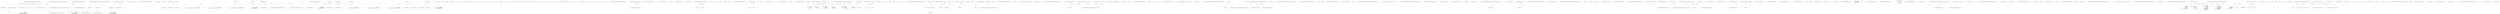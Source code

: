 digraph  {
m0_7 [cluster="QuantConnect.Util.LeanData.GenerateLine(QuantConnect.Data.IBaseData, QuantConnect.SecurityType, QuantConnect.Resolution)", file="SubscriptionDataReader.cs", label="Entry QuantConnect.Util.LeanData.GenerateLine(QuantConnect.Data.IBaseData, QuantConnect.SecurityType, QuantConnect.Resolution)", span="50-50"];
m0_128 [cluster="QuantConnect.Util.LeanData.GenerateZipFilePath(string, QuantConnect.Symbol, System.DateTime, QuantConnect.Resolution, QuantConnect.TickType)", file="SubscriptionDataReader.cs", label="Entry QuantConnect.Util.LeanData.GenerateZipFilePath(string, QuantConnect.Symbol, System.DateTime, QuantConnect.Resolution, QuantConnect.TickType)", span="283-283"];
m0_129 [cluster="QuantConnect.Util.LeanData.GenerateZipFilePath(string, QuantConnect.Symbol, System.DateTime, QuantConnect.Resolution, QuantConnect.TickType)", file="SubscriptionDataReader.cs", label="return Path.Combine(dataDirectory, GenerateRelativeZipFilePath(symbol, date, resolution, tickType));", span="285-285"];
m0_130 [cluster="QuantConnect.Util.LeanData.GenerateZipFilePath(string, QuantConnect.Symbol, System.DateTime, QuantConnect.Resolution, QuantConnect.TickType)", file="SubscriptionDataReader.cs", label="Exit QuantConnect.Util.LeanData.GenerateZipFilePath(string, QuantConnect.Symbol, System.DateTime, QuantConnect.Resolution, QuantConnect.TickType)", span="283-283"];
m0_110 [cluster="QuantConnect.Util.LeanData.ToNonScaledCsv(QuantConnect.Data.Market.IBar)", file="SubscriptionDataReader.cs", label="Entry QuantConnect.Util.LeanData.ToNonScaledCsv(QuantConnect.Data.Market.IBar)", span="640-640"];
m0_295 [cluster="QuantConnect.Util.LeanData.ToNonScaledCsv(QuantConnect.Data.Market.IBar)", file="SubscriptionDataReader.cs", label="return ToCsv(bar.Open, bar.High, bar.Low, bar.Close);", span="647-647"];
m0_294 [cluster="QuantConnect.Util.LeanData.ToNonScaledCsv(QuantConnect.Data.Market.IBar)", file="SubscriptionDataReader.cs", label="return ToCsv(string.Empty, string.Empty, string.Empty, string.Empty);", span="644-644"];
m0_293 [cluster="QuantConnect.Util.LeanData.ToNonScaledCsv(QuantConnect.Data.Market.IBar)", file="SubscriptionDataReader.cs", label="bar == null", span="642-642"];
m0_296 [cluster="QuantConnect.Util.LeanData.ToNonScaledCsv(QuantConnect.Data.Market.IBar)", file="SubscriptionDataReader.cs", label="Exit QuantConnect.Util.LeanData.ToNonScaledCsv(QuantConnect.Data.Market.IBar)", span="640-640"];
m0_108 [cluster="QuantConnect.Util.LeanData.Scale(decimal)", file="SubscriptionDataReader.cs", label="Entry QuantConnect.Util.LeanData.Scale(decimal)", span="600-600"];
m0_277 [cluster="QuantConnect.Util.LeanData.Scale(decimal)", file="SubscriptionDataReader.cs", label="return (long)(value*10000);", span="602-602"];
m0_278 [cluster="QuantConnect.Util.LeanData.Scale(decimal)", file="SubscriptionDataReader.cs", label="Exit QuantConnect.Util.LeanData.Scale(decimal)", span="600-600"];
m0_9 [cluster="QuantConnect.Securities.Forex.ForexTransactionModel.ForexTransactionModel()", file="SubscriptionDataReader.cs", label="Entry QuantConnect.Securities.Forex.ForexTransactionModel.ForexTransactionModel()", span="51-51"];
m0_8 [cluster="QuantConnect.Securities.Forex.ForexExchange.ForexExchange()", file="SubscriptionDataReader.cs", label="Entry QuantConnect.Securities.Forex.ForexExchange.ForexExchange()", span="44-44"];
m0_70 [cluster="QuantConnect.Util.LeanData.GenerateLine(QuantConnect.Data.IBaseData, QuantConnect.SecurityType, QuantConnect.Resolution)", file="SubscriptionDataReader.cs", label="throw new ArgumentOutOfRangeException(''resolution'', resolution, null);", span="167-167"];
m0_10 [cluster="QuantConnect.Util.LeanData.GenerateLine(QuantConnect.Data.IBaseData, QuantConnect.SecurityType, QuantConnect.Resolution)", file="SubscriptionDataReader.cs", label="QuantConnect.Securities.Forex.Forex", span=""];
m0_23 [cluster="QuantConnect.Util.LeanData.GenerateLine(QuantConnect.Data.IBaseData, QuantConnect.SecurityType, QuantConnect.Resolution)", file="SubscriptionDataReader.cs", label="return ToCsv(longTime, Scale(bigBar.Open), Scale(bigBar.High), Scale(bigBar.Low), Scale(bigBar.Close), bigBar.Volume);", span="72-72"];
m0_37 [cluster="QuantConnect.Util.LeanData.GenerateLine(QuantConnect.Data.IBaseData, QuantConnect.SecurityType, QuantConnect.Resolution)", file="SubscriptionDataReader.cs", label="return ToCsv(longTime,\r\n                                ToNonScaledCsv(bigBar.Bid), bigBar.LastBidSize,\r\n                                ToNonScaledCsv(bigBar.Ask), bigBar.LastAskSize);", span="94-96"];
m0_63 [cluster="QuantConnect.Util.LeanData.GenerateLine(QuantConnect.Data.IBaseData, QuantConnect.SecurityType, QuantConnect.Resolution)", file="SubscriptionDataReader.cs", label="return ToCsv(longTime,\r\n                                    ToScaledCsv(bigQuoteBar.Bid), bigQuoteBar.LastBidSize,\r\n                                    ToScaledCsv(bigQuoteBar.Ask), bigQuoteBar.LastAskSize);", span="150-152"];
m0_66 [cluster="QuantConnect.Util.LeanData.GenerateLine(QuantConnect.Data.IBaseData, QuantConnect.SecurityType, QuantConnect.Resolution)", file="SubscriptionDataReader.cs", label="return ToCsv(longTime, ToScaledCsv(bigTradeBar), bigTradeBar.Volume);", span="157-157"];
m0_96 [cluster="QuantConnect.Util.LeanData.GenerateLine(QuantConnect.Data.IBaseData, QuantConnect.SecurityType, QuantConnect.Resolution)", file="SubscriptionDataReader.cs", label="return ToCsv(longTime,\r\n                                    ToNonScaledCsv(bigQuoteBar.Bid), bigQuoteBar.LastBidSize,\r\n                                    ToNonScaledCsv(bigQuoteBar.Ask), bigQuoteBar.LastAskSize);", span="220-222"];
m0_99 [cluster="QuantConnect.Util.LeanData.GenerateLine(QuantConnect.Data.IBaseData, QuantConnect.SecurityType, QuantConnect.Resolution)", file="SubscriptionDataReader.cs", label="return ToCsv(longTime, ToNonScaledCsv(bigTradeBar), bigTradeBar.Volume);", span="227-227"];
m0_15 [cluster="QuantConnect.Util.LeanData.GenerateLine(QuantConnect.Data.IBaseData, QuantConnect.SecurityType, QuantConnect.Resolution)", file="SubscriptionDataReader.cs", label="return ToCsv(milliseconds, Scale(tick.LastPrice), tick.Quantity, tick.Exchange, tick.SaleCondition, tick.Suspicious ? ''1'' : ''0'');", span="62-62"];
m0_19 [cluster="QuantConnect.Util.LeanData.GenerateLine(QuantConnect.Data.IBaseData, QuantConnect.SecurityType, QuantConnect.Resolution)", file="SubscriptionDataReader.cs", label="return ToCsv(milliseconds, Scale(bar.Open), Scale(bar.High), Scale(bar.Low), Scale(bar.Close), bar.Volume);", span="67-67"];
m0_43 [cluster="QuantConnect.Util.LeanData.GenerateLine(QuantConnect.Data.IBaseData, QuantConnect.SecurityType, QuantConnect.Resolution)", file="SubscriptionDataReader.cs", label="return ToCsv(milliseconds,\r\n                                    Scale(tick.LastPrice), tick.Quantity, tick.Exchange, tick.SaleCondition, tick.Suspicious ? ''1'' : ''0'');", span="107-108"];
m0_45 [cluster="QuantConnect.Util.LeanData.GenerateLine(QuantConnect.Data.IBaseData, QuantConnect.SecurityType, QuantConnect.Resolution)", file="SubscriptionDataReader.cs", label="return ToCsv(milliseconds,\r\n                                    Scale(tick.BidPrice), tick.BidSize, Scale(tick.AskPrice), tick.AskSize, tick.Exchange, tick.Suspicious ? ''1'' : ''0'');", span="112-113"];
m0_55 [cluster="QuantConnect.Util.LeanData.GenerateLine(QuantConnect.Data.IBaseData, QuantConnect.SecurityType, QuantConnect.Resolution)", file="SubscriptionDataReader.cs", label="return ToCsv(milliseconds,\r\n                                    Scale(tradeBar.Open), Scale(tradeBar.High), Scale(tradeBar.Low), Scale(tradeBar.Close), tradeBar.Volume);", span="134-135"];
m0_12 [cluster="QuantConnect.Util.LeanData.GenerateLine(QuantConnect.Data.IBaseData, QuantConnect.SecurityType, QuantConnect.Resolution)", file="SubscriptionDataReader.cs", label=resolution, span="58-58"];
m0_14 [cluster="QuantConnect.Util.LeanData.GenerateLine(QuantConnect.Data.IBaseData, QuantConnect.SecurityType, QuantConnect.Resolution)", file="SubscriptionDataReader.cs", label="var tick = (Tick) data", span="61-61"];
m0_18 [cluster="QuantConnect.Util.LeanData.GenerateLine(QuantConnect.Data.IBaseData, QuantConnect.SecurityType, QuantConnect.Resolution)", file="SubscriptionDataReader.cs", label="var bar = (TradeBar) data", span="66-66"];
m0_22 [cluster="QuantConnect.Util.LeanData.GenerateLine(QuantConnect.Data.IBaseData, QuantConnect.SecurityType, QuantConnect.Resolution)", file="SubscriptionDataReader.cs", label="var bigBar = (TradeBar) data", span="71-71"];
m0_26 [cluster="QuantConnect.Util.LeanData.GenerateLine(QuantConnect.Data.IBaseData, QuantConnect.SecurityType, QuantConnect.Resolution)", file="SubscriptionDataReader.cs", label=resolution, span="78-78"];
m0_28 [cluster="QuantConnect.Util.LeanData.GenerateLine(QuantConnect.Data.IBaseData, QuantConnect.SecurityType, QuantConnect.Resolution)", file="SubscriptionDataReader.cs", label="var tick = (Tick) data", span="81-81"];
m0_32 [cluster="QuantConnect.Util.LeanData.GenerateLine(QuantConnect.Data.IBaseData, QuantConnect.SecurityType, QuantConnect.Resolution)", file="SubscriptionDataReader.cs", label="var bar = (QuoteBar) data", span="86-86"];
m0_36 [cluster="QuantConnect.Util.LeanData.GenerateLine(QuantConnect.Data.IBaseData, QuantConnect.SecurityType, QuantConnect.Resolution)", file="SubscriptionDataReader.cs", label="var bigBar = (QuoteBar) data", span="93-93"];
m0_39 [cluster="QuantConnect.Util.LeanData.GenerateLine(QuantConnect.Data.IBaseData, QuantConnect.SecurityType, QuantConnect.Resolution)", file="SubscriptionDataReader.cs", label=resolution, span="101-101"];
m0_41 [cluster="QuantConnect.Util.LeanData.GenerateLine(QuantConnect.Data.IBaseData, QuantConnect.SecurityType, QuantConnect.Resolution)", file="SubscriptionDataReader.cs", label="var tick = (Tick)data", span="104-104"];
m0_50 [cluster="QuantConnect.Util.LeanData.GenerateLine(QuantConnect.Data.IBaseData, QuantConnect.SecurityType, QuantConnect.Resolution)", file="SubscriptionDataReader.cs", label="var quoteBar = data as QuoteBar", span="124-124"];
m0_53 [cluster="QuantConnect.Util.LeanData.GenerateLine(QuantConnect.Data.IBaseData, QuantConnect.SecurityType, QuantConnect.Resolution)", file="SubscriptionDataReader.cs", label="var tradeBar = data as TradeBar", span="131-131"];
m0_56 [cluster="QuantConnect.Util.LeanData.GenerateLine(QuantConnect.Data.IBaseData, QuantConnect.SecurityType, QuantConnect.Resolution)", file="SubscriptionDataReader.cs", label="var openInterest = data as OpenInterest", span="137-137"];
m0_61 [cluster="QuantConnect.Util.LeanData.GenerateLine(QuantConnect.Data.IBaseData, QuantConnect.SecurityType, QuantConnect.Resolution)", file="SubscriptionDataReader.cs", label="var bigQuoteBar = data as QuoteBar", span="147-147"];
m0_64 [cluster="QuantConnect.Util.LeanData.GenerateLine(QuantConnect.Data.IBaseData, QuantConnect.SecurityType, QuantConnect.Resolution)", file="SubscriptionDataReader.cs", label="var bigTradeBar = data as TradeBar", span="154-154"];
m0_67 [cluster="QuantConnect.Util.LeanData.GenerateLine(QuantConnect.Data.IBaseData, QuantConnect.SecurityType, QuantConnect.Resolution)", file="SubscriptionDataReader.cs", label="var bigOpenInterest = data as OpenInterest", span="159-159"];
m0_72 [cluster="QuantConnect.Util.LeanData.GenerateLine(QuantConnect.Data.IBaseData, QuantConnect.SecurityType, QuantConnect.Resolution)", file="SubscriptionDataReader.cs", label=resolution, span="171-171"];
m0_74 [cluster="QuantConnect.Util.LeanData.GenerateLine(QuantConnect.Data.IBaseData, QuantConnect.SecurityType, QuantConnect.Resolution)", file="SubscriptionDataReader.cs", label="var tick = (Tick)data", span="174-174"];
m0_83 [cluster="QuantConnect.Util.LeanData.GenerateLine(QuantConnect.Data.IBaseData, QuantConnect.SecurityType, QuantConnect.Resolution)", file="SubscriptionDataReader.cs", label="var quoteBar = data as QuoteBar", span="194-194"];
m0_86 [cluster="QuantConnect.Util.LeanData.GenerateLine(QuantConnect.Data.IBaseData, QuantConnect.SecurityType, QuantConnect.Resolution)", file="SubscriptionDataReader.cs", label="var tradeBar = data as TradeBar", span="201-201"];
m0_89 [cluster="QuantConnect.Util.LeanData.GenerateLine(QuantConnect.Data.IBaseData, QuantConnect.SecurityType, QuantConnect.Resolution)", file="SubscriptionDataReader.cs", label="var openInterest = data as OpenInterest", span="207-207"];
m0_94 [cluster="QuantConnect.Util.LeanData.GenerateLine(QuantConnect.Data.IBaseData, QuantConnect.SecurityType, QuantConnect.Resolution)", file="SubscriptionDataReader.cs", label="var bigQuoteBar = data as QuoteBar", span="217-217"];
m0_97 [cluster="QuantConnect.Util.LeanData.GenerateLine(QuantConnect.Data.IBaseData, QuantConnect.SecurityType, QuantConnect.Resolution)", file="SubscriptionDataReader.cs", label="var bigTradeBar = data as TradeBar", span="224-224"];
m0_100 [cluster="QuantConnect.Util.LeanData.GenerateLine(QuantConnect.Data.IBaseData, QuantConnect.SecurityType, QuantConnect.Resolution)", file="SubscriptionDataReader.cs", label="var bigOpenInterest = data as OpenInterest", span="229-229"];
m0_103 [cluster="QuantConnect.Util.LeanData.GenerateLine(QuantConnect.Data.IBaseData, QuantConnect.SecurityType, QuantConnect.Resolution)", file="SubscriptionDataReader.cs", label="throw new ArgumentOutOfRangeException(''resolution'', resolution, null);", span="237-237"];
m0_104 [cluster="QuantConnect.Util.LeanData.GenerateLine(QuantConnect.Data.IBaseData, QuantConnect.SecurityType, QuantConnect.Resolution)", file="SubscriptionDataReader.cs", label="throw new NotImplementedException(''LeanData.GenerateLine has not yet been implemented for security type: '' + securityType + '' at resolution: '' + resolution);", span="242-242"];
m0_29 [cluster="QuantConnect.Util.LeanData.GenerateLine(QuantConnect.Data.IBaseData, QuantConnect.SecurityType, QuantConnect.Resolution)", file="SubscriptionDataReader.cs", label="return ToCsv(milliseconds, tick.BidPrice, tick.AskPrice);", span="82-82"];
m0_33 [cluster="QuantConnect.Util.LeanData.GenerateLine(QuantConnect.Data.IBaseData, QuantConnect.SecurityType, QuantConnect.Resolution)", file="SubscriptionDataReader.cs", label="return ToCsv(milliseconds,\r\n                                ToNonScaledCsv(bar.Bid), bar.LastBidSize,\r\n                                ToNonScaledCsv(bar.Ask), bar.LastAskSize);", span="87-89"];
m0_47 [cluster="QuantConnect.Util.LeanData.GenerateLine(QuantConnect.Data.IBaseData, QuantConnect.SecurityType, QuantConnect.Resolution)", file="SubscriptionDataReader.cs", label="return ToCsv(milliseconds, tick.Value);", span="117-117"];
m0_52 [cluster="QuantConnect.Util.LeanData.GenerateLine(QuantConnect.Data.IBaseData, QuantConnect.SecurityType, QuantConnect.Resolution)", file="SubscriptionDataReader.cs", label="return ToCsv(milliseconds,\r\n                                    ToScaledCsv(quoteBar.Bid), quoteBar.LastBidSize,\r\n                                    ToScaledCsv(quoteBar.Ask), quoteBar.LastAskSize);", span="127-129"];
m0_58 [cluster="QuantConnect.Util.LeanData.GenerateLine(QuantConnect.Data.IBaseData, QuantConnect.SecurityType, QuantConnect.Resolution)", file="SubscriptionDataReader.cs", label="return ToCsv(milliseconds, openInterest.Value);", span="140-140"];
m0_69 [cluster="QuantConnect.Util.LeanData.GenerateLine(QuantConnect.Data.IBaseData, QuantConnect.SecurityType, QuantConnect.Resolution)", file="SubscriptionDataReader.cs", label="return ToCsv(milliseconds, bigOpenInterest.Value);", span="162-162"];
m0_76 [cluster="QuantConnect.Util.LeanData.GenerateLine(QuantConnect.Data.IBaseData, QuantConnect.SecurityType, QuantConnect.Resolution)", file="SubscriptionDataReader.cs", label="return ToCsv(milliseconds,\r\n                                             tick.LastPrice, tick.Quantity, tick.Exchange, tick.SaleCondition, tick.Suspicious ? ''1'': ''0'');", span="177-178"];
m0_78 [cluster="QuantConnect.Util.LeanData.GenerateLine(QuantConnect.Data.IBaseData, QuantConnect.SecurityType, QuantConnect.Resolution)", file="SubscriptionDataReader.cs", label="return ToCsv(milliseconds,\r\n                                             tick.BidPrice, tick.BidSize, tick.AskPrice, tick.AskSize, tick.Exchange, tick.Suspicious ? ''1'' : ''0'');", span="182-183"];
m0_80 [cluster="QuantConnect.Util.LeanData.GenerateLine(QuantConnect.Data.IBaseData, QuantConnect.SecurityType, QuantConnect.Resolution)", file="SubscriptionDataReader.cs", label="return ToCsv(milliseconds, tick.Value);", span="187-187"];
m0_85 [cluster="QuantConnect.Util.LeanData.GenerateLine(QuantConnect.Data.IBaseData, QuantConnect.SecurityType, QuantConnect.Resolution)", file="SubscriptionDataReader.cs", label="return ToCsv(milliseconds,\r\n                                    ToNonScaledCsv(quoteBar.Bid), quoteBar.LastBidSize,\r\n                                    ToNonScaledCsv(quoteBar.Ask), quoteBar.LastAskSize);", span="197-199"];
m0_88 [cluster="QuantConnect.Util.LeanData.GenerateLine(QuantConnect.Data.IBaseData, QuantConnect.SecurityType, QuantConnect.Resolution)", file="SubscriptionDataReader.cs", label="return ToCsv(milliseconds,\r\n                                             tradeBar.Open, tradeBar.High, tradeBar.Low, tradeBar.Close, tradeBar.Volume);", span="204-205"];
m0_91 [cluster="QuantConnect.Util.LeanData.GenerateLine(QuantConnect.Data.IBaseData, QuantConnect.SecurityType, QuantConnect.Resolution)", file="SubscriptionDataReader.cs", label="return ToCsv(milliseconds, openInterest.Value);", span="210-210"];
m0_102 [cluster="QuantConnect.Util.LeanData.GenerateLine(QuantConnect.Data.IBaseData, QuantConnect.SecurityType, QuantConnect.Resolution)", file="SubscriptionDataReader.cs", label="return ToCsv(milliseconds, bigOpenInterest.Value);", span="232-232"];
m0_11 [cluster="QuantConnect.Util.LeanData.GenerateLine(QuantConnect.Data.IBaseData, QuantConnect.SecurityType, QuantConnect.Resolution)", file="SubscriptionDataReader.cs", label="SecurityType.Equity", span="57-57"];
m0_24 [cluster="QuantConnect.Util.LeanData.GenerateLine(QuantConnect.Data.IBaseData, QuantConnect.SecurityType, QuantConnect.Resolution)", file="SubscriptionDataReader.cs", label="SecurityType.Forex", span="76-76"];
m0_38 [cluster="QuantConnect.Util.LeanData.GenerateLine(QuantConnect.Data.IBaseData, QuantConnect.SecurityType, QuantConnect.Resolution)", file="SubscriptionDataReader.cs", label="SecurityType.Option", span="100-100"];
m0_71 [cluster="QuantConnect.Util.LeanData.GenerateLine(QuantConnect.Data.IBaseData, QuantConnect.SecurityType, QuantConnect.Resolution)", file="SubscriptionDataReader.cs", label="SecurityType.Future", span="170-170"];
m0_62 [cluster="QuantConnect.Util.LeanData.GenerateLine(QuantConnect.Data.IBaseData, QuantConnect.SecurityType, QuantConnect.Resolution)", file="SubscriptionDataReader.cs", label="bigQuoteBar != null", span="148-148"];
m0_65 [cluster="QuantConnect.Util.LeanData.GenerateLine(QuantConnect.Data.IBaseData, QuantConnect.SecurityType, QuantConnect.Resolution)", file="SubscriptionDataReader.cs", label="bigTradeBar != null", span="155-155"];
m0_95 [cluster="QuantConnect.Util.LeanData.GenerateLine(QuantConnect.Data.IBaseData, QuantConnect.SecurityType, QuantConnect.Resolution)", file="SubscriptionDataReader.cs", label="bigQuoteBar != null", span="218-218"];
m0_98 [cluster="QuantConnect.Util.LeanData.GenerateLine(QuantConnect.Data.IBaseData, QuantConnect.SecurityType, QuantConnect.Resolution)", file="SubscriptionDataReader.cs", label="bigTradeBar != null", span="225-225"];
m0_42 [cluster="QuantConnect.Util.LeanData.GenerateLine(QuantConnect.Data.IBaseData, QuantConnect.SecurityType, QuantConnect.Resolution)", file="SubscriptionDataReader.cs", label="tick.TickType == TickType.Trade", span="105-105"];
m0_44 [cluster="QuantConnect.Util.LeanData.GenerateLine(QuantConnect.Data.IBaseData, QuantConnect.SecurityType, QuantConnect.Resolution)", file="SubscriptionDataReader.cs", label="tick.TickType == TickType.Quote", span="110-110"];
m0_54 [cluster="QuantConnect.Util.LeanData.GenerateLine(QuantConnect.Data.IBaseData, QuantConnect.SecurityType, QuantConnect.Resolution)", file="SubscriptionDataReader.cs", label="tradeBar != null", span="132-132"];
m0_13 [cluster="QuantConnect.Util.LeanData.GenerateLine(QuantConnect.Data.IBaseData, QuantConnect.SecurityType, QuantConnect.Resolution)", file="SubscriptionDataReader.cs", label="Resolution.Tick", span="60-60"];
m0_16 [cluster="QuantConnect.Util.LeanData.GenerateLine(QuantConnect.Data.IBaseData, QuantConnect.SecurityType, QuantConnect.Resolution)", file="SubscriptionDataReader.cs", label="Resolution.Minute", span="64-64"];
m0_20 [cluster="QuantConnect.Util.LeanData.GenerateLine(QuantConnect.Data.IBaseData, QuantConnect.SecurityType, QuantConnect.Resolution)", file="SubscriptionDataReader.cs", label="Resolution.Hour", span="69-69"];
m0_17 [cluster="QuantConnect.Util.LeanData.GenerateLine(QuantConnect.Data.IBaseData, QuantConnect.SecurityType, QuantConnect.Resolution)", file="SubscriptionDataReader.cs", label="Resolution.Second", span="65-65"];
m0_21 [cluster="QuantConnect.Util.LeanData.GenerateLine(QuantConnect.Data.IBaseData, QuantConnect.SecurityType, QuantConnect.Resolution)", file="SubscriptionDataReader.cs", label="Resolution.Daily", span="70-70"];
m0_25 [cluster="QuantConnect.Util.LeanData.GenerateLine(QuantConnect.Data.IBaseData, QuantConnect.SecurityType, QuantConnect.Resolution)", file="SubscriptionDataReader.cs", label="SecurityType.Cfd", span="77-77"];
m0_27 [cluster="QuantConnect.Util.LeanData.GenerateLine(QuantConnect.Data.IBaseData, QuantConnect.SecurityType, QuantConnect.Resolution)", file="SubscriptionDataReader.cs", label="Resolution.Tick", span="80-80"];
m0_30 [cluster="QuantConnect.Util.LeanData.GenerateLine(QuantConnect.Data.IBaseData, QuantConnect.SecurityType, QuantConnect.Resolution)", file="SubscriptionDataReader.cs", label="Resolution.Second", span="84-84"];
m0_34 [cluster="QuantConnect.Util.LeanData.GenerateLine(QuantConnect.Data.IBaseData, QuantConnect.SecurityType, QuantConnect.Resolution)", file="SubscriptionDataReader.cs", label="Resolution.Hour", span="91-91"];
m0_31 [cluster="QuantConnect.Util.LeanData.GenerateLine(QuantConnect.Data.IBaseData, QuantConnect.SecurityType, QuantConnect.Resolution)", file="SubscriptionDataReader.cs", label="Resolution.Minute", span="85-85"];
m0_35 [cluster="QuantConnect.Util.LeanData.GenerateLine(QuantConnect.Data.IBaseData, QuantConnect.SecurityType, QuantConnect.Resolution)", file="SubscriptionDataReader.cs", label="Resolution.Daily", span="92-92"];
m0_40 [cluster="QuantConnect.Util.LeanData.GenerateLine(QuantConnect.Data.IBaseData, QuantConnect.SecurityType, QuantConnect.Resolution)", file="SubscriptionDataReader.cs", label="Resolution.Tick", span="103-103"];
m0_48 [cluster="QuantConnect.Util.LeanData.GenerateLine(QuantConnect.Data.IBaseData, QuantConnect.SecurityType, QuantConnect.Resolution)", file="SubscriptionDataReader.cs", label="Resolution.Second", span="121-121"];
m0_59 [cluster="QuantConnect.Util.LeanData.GenerateLine(QuantConnect.Data.IBaseData, QuantConnect.SecurityType, QuantConnect.Resolution)", file="SubscriptionDataReader.cs", label="Resolution.Hour", span="144-144"];
m0_46 [cluster="QuantConnect.Util.LeanData.GenerateLine(QuantConnect.Data.IBaseData, QuantConnect.SecurityType, QuantConnect.Resolution)", file="SubscriptionDataReader.cs", label="tick.TickType == TickType.OpenInterest", span="115-115"];
m0_49 [cluster="QuantConnect.Util.LeanData.GenerateLine(QuantConnect.Data.IBaseData, QuantConnect.SecurityType, QuantConnect.Resolution)", file="SubscriptionDataReader.cs", label="Resolution.Minute", span="122-122"];
m0_51 [cluster="QuantConnect.Util.LeanData.GenerateLine(QuantConnect.Data.IBaseData, QuantConnect.SecurityType, QuantConnect.Resolution)", file="SubscriptionDataReader.cs", label="quoteBar != null", span="125-125"];
m0_57 [cluster="QuantConnect.Util.LeanData.GenerateLine(QuantConnect.Data.IBaseData, QuantConnect.SecurityType, QuantConnect.Resolution)", file="SubscriptionDataReader.cs", label="openInterest != null", span="138-138"];
m0_60 [cluster="QuantConnect.Util.LeanData.GenerateLine(QuantConnect.Data.IBaseData, QuantConnect.SecurityType, QuantConnect.Resolution)", file="SubscriptionDataReader.cs", label="Resolution.Daily", span="145-145"];
m0_68 [cluster="QuantConnect.Util.LeanData.GenerateLine(QuantConnect.Data.IBaseData, QuantConnect.SecurityType, QuantConnect.Resolution)", file="SubscriptionDataReader.cs", label="bigOpenInterest != null", span="160-160"];
m0_73 [cluster="QuantConnect.Util.LeanData.GenerateLine(QuantConnect.Data.IBaseData, QuantConnect.SecurityType, QuantConnect.Resolution)", file="SubscriptionDataReader.cs", label="Resolution.Tick", span="173-173"];
m0_81 [cluster="QuantConnect.Util.LeanData.GenerateLine(QuantConnect.Data.IBaseData, QuantConnect.SecurityType, QuantConnect.Resolution)", file="SubscriptionDataReader.cs", label="Resolution.Second", span="191-191"];
m0_92 [cluster="QuantConnect.Util.LeanData.GenerateLine(QuantConnect.Data.IBaseData, QuantConnect.SecurityType, QuantConnect.Resolution)", file="SubscriptionDataReader.cs", label="Resolution.Hour", span="214-214"];
m0_75 [cluster="QuantConnect.Util.LeanData.GenerateLine(QuantConnect.Data.IBaseData, QuantConnect.SecurityType, QuantConnect.Resolution)", file="SubscriptionDataReader.cs", label="tick.TickType == TickType.Trade", span="175-175"];
m0_77 [cluster="QuantConnect.Util.LeanData.GenerateLine(QuantConnect.Data.IBaseData, QuantConnect.SecurityType, QuantConnect.Resolution)", file="SubscriptionDataReader.cs", label="tick.TickType == TickType.Quote", span="180-180"];
m0_79 [cluster="QuantConnect.Util.LeanData.GenerateLine(QuantConnect.Data.IBaseData, QuantConnect.SecurityType, QuantConnect.Resolution)", file="SubscriptionDataReader.cs", label="tick.TickType == TickType.OpenInterest", span="185-185"];
m0_82 [cluster="QuantConnect.Util.LeanData.GenerateLine(QuantConnect.Data.IBaseData, QuantConnect.SecurityType, QuantConnect.Resolution)", file="SubscriptionDataReader.cs", label="Resolution.Minute", span="192-192"];
m0_84 [cluster="QuantConnect.Util.LeanData.GenerateLine(QuantConnect.Data.IBaseData, QuantConnect.SecurityType, QuantConnect.Resolution)", file="SubscriptionDataReader.cs", label="quoteBar != null", span="195-195"];
m0_87 [cluster="QuantConnect.Util.LeanData.GenerateLine(QuantConnect.Data.IBaseData, QuantConnect.SecurityType, QuantConnect.Resolution)", file="SubscriptionDataReader.cs", label="tradeBar != null", span="202-202"];
m0_90 [cluster="QuantConnect.Util.LeanData.GenerateLine(QuantConnect.Data.IBaseData, QuantConnect.SecurityType, QuantConnect.Resolution)", file="SubscriptionDataReader.cs", label="openInterest != null", span="208-208"];
m0_93 [cluster="QuantConnect.Util.LeanData.GenerateLine(QuantConnect.Data.IBaseData, QuantConnect.SecurityType, QuantConnect.Resolution)", file="SubscriptionDataReader.cs", label="Resolution.Daily", span="215-215"];
m0_101 [cluster="QuantConnect.Util.LeanData.GenerateLine(QuantConnect.Data.IBaseData, QuantConnect.SecurityType, QuantConnect.Resolution)", file="SubscriptionDataReader.cs", label="bigOpenInterest != null", span="230-230"];
m0_105 [cluster="QuantConnect.Util.LeanData.GenerateLine(QuantConnect.Data.IBaseData, QuantConnect.SecurityType, QuantConnect.Resolution)", file="SubscriptionDataReader.cs", label="Exit QuantConnect.Util.LeanData.GenerateLine(QuantConnect.Data.IBaseData, QuantConnect.SecurityType, QuantConnect.Resolution)", span="50-50"];
m0_111 [cluster="QuantConnect.Util.LeanData.ToScaledCsv(QuantConnect.Data.Market.IBar)", file="SubscriptionDataReader.cs", label="Entry QuantConnect.Util.LeanData.ToScaledCsv(QuantConnect.Data.Market.IBar)", span="626-626"];
m0_291 [cluster="QuantConnect.Util.LeanData.ToScaledCsv(QuantConnect.Data.Market.IBar)", file="SubscriptionDataReader.cs", label="return ToCsv(Scale(bar.Open), Scale(bar.High), Scale(bar.Low), Scale(bar.Close));", span="633-633"];
m0_289 [cluster="QuantConnect.Util.LeanData.ToScaledCsv(QuantConnect.Data.Market.IBar)", file="SubscriptionDataReader.cs", label="bar == null", span="628-628"];
m0_290 [cluster="QuantConnect.Util.LeanData.ToScaledCsv(QuantConnect.Data.Market.IBar)", file="SubscriptionDataReader.cs", label="return ToCsv(string.Empty, string.Empty, string.Empty, string.Empty);", span="630-630"];
m0_292 [cluster="QuantConnect.Util.LeanData.ToScaledCsv(QuantConnect.Data.Market.IBar)", file="SubscriptionDataReader.cs", label="Exit QuantConnect.Util.LeanData.ToScaledCsv(QuantConnect.Data.Market.IBar)", span="626-626"];
m0_339 [cluster="string.GetExtension()", file="SubscriptionDataReader.cs", label="Entry string.GetExtension()", span="404-404"];
m0_350 [cluster="QuantConnect.Logging.Log.Error(string, params object[])", file="SubscriptionDataReader.cs", label="Entry QuantConnect.Logging.Log.Error(string, params object[])", span="131-131"];
m0_336 [cluster="System.Enum.GetNames(System.Type)", file="SubscriptionDataReader.cs", label="Entry System.Enum.GetNames(System.Type)", span="0-0"];
m0_114 [cluster="QuantConnect.Util.LeanData.GetDataType(QuantConnect.Resolution, QuantConnect.TickType)", file="SubscriptionDataReader.cs", label="Entry QuantConnect.Util.LeanData.GetDataType(QuantConnect.Resolution, QuantConnect.TickType)", span="251-251"];
m0_115 [cluster="QuantConnect.Util.LeanData.GetDataType(QuantConnect.Resolution, QuantConnect.TickType)", color=green, community=0, file="SubscriptionDataReader.cs", label="resolution == Resolution.Tick", prediction=0, span="253-253"];
m0_116 [cluster="QuantConnect.Util.LeanData.GetDataType(QuantConnect.Resolution, QuantConnect.TickType)", color=green, community=0, file="SubscriptionDataReader.cs", label="return typeof(Tick);", prediction=1, span="253-253"];
m0_117 [cluster="QuantConnect.Util.LeanData.GetDataType(QuantConnect.Resolution, QuantConnect.TickType)", color=green, community=0, file="SubscriptionDataReader.cs", label="tickType == TickType.OpenInterest", prediction=2, span="254-254"];
m0_118 [cluster="QuantConnect.Util.LeanData.GetDataType(QuantConnect.Resolution, QuantConnect.TickType)", color=green, community=0, file="SubscriptionDataReader.cs", label="return typeof(OpenInterest);", prediction=3, span="254-254"];
m0_119 [cluster="QuantConnect.Util.LeanData.GetDataType(QuantConnect.Resolution, QuantConnect.TickType)", color=green, community=0, file="SubscriptionDataReader.cs", label="tickType == TickType.Quote", prediction=2, span="255-255"];
m0_120 [cluster="QuantConnect.Util.LeanData.GetDataType(QuantConnect.Resolution, QuantConnect.TickType)", color=green, community=0, file="SubscriptionDataReader.cs", label="return typeof(QuoteBar);", prediction=5, span="255-255"];
m0_121 [cluster="QuantConnect.Util.LeanData.GetDataType(QuantConnect.Resolution, QuantConnect.TickType)", color=green, community=0, file="SubscriptionDataReader.cs", label="return typeof(TradeBar);", prediction=6, span="256-256"];
m0_122 [cluster="QuantConnect.Util.LeanData.GetDataType(QuantConnect.Resolution, QuantConnect.TickType)", file="SubscriptionDataReader.cs", label="Exit QuantConnect.Util.LeanData.GetDataType(QuantConnect.Resolution, QuantConnect.TickType)", span="251-251"];
m0_109 [cluster="QuantConnect.Util.LeanData.ToCsv(params object[])", file="SubscriptionDataReader.cs", label="Entry QuantConnect.Util.LeanData.ToCsv(params object[])", span="608-608"];
m0_285 [cluster="QuantConnect.Util.LeanData.ToCsv(params object[])", file="SubscriptionDataReader.cs", label="return string.Join('','', args);", span="620-620"];
m0_280 [cluster="QuantConnect.Util.LeanData.ToCsv(params object[])", file="SubscriptionDataReader.cs", label="i < args.Length", span="611-611"];
m0_279 [cluster="QuantConnect.Util.LeanData.ToCsv(params object[])", file="SubscriptionDataReader.cs", label="var i = 0", span="611-611"];
m0_281 [cluster="QuantConnect.Util.LeanData.ToCsv(params object[])", file="SubscriptionDataReader.cs", label="var value = args[i]", span="613-613"];
m0_283 [cluster="QuantConnect.Util.LeanData.ToCsv(params object[])", file="SubscriptionDataReader.cs", label="args[i] = ((decimal) value).Normalize().ToString(CultureInfo.InvariantCulture)", span="616-616"];
m0_284 [cluster="QuantConnect.Util.LeanData.ToCsv(params object[])", file="SubscriptionDataReader.cs", label="i++", span="611-611"];
m0_282 [cluster="QuantConnect.Util.LeanData.ToCsv(params object[])", file="SubscriptionDataReader.cs", label="value is decimal", span="614-614"];
m0_286 [cluster="QuantConnect.Util.LeanData.ToCsv(params object[])", file="SubscriptionDataReader.cs", label="Exit QuantConnect.Util.LeanData.ToCsv(params object[])", span="608-608"];
m0_269 [cluster="string.Split(params char[])", file="SubscriptionDataReader.cs", label="Entry string.Split(params char[])", span="0-0"];
m0_113 [cluster="System.NotImplementedException.NotImplementedException(string)", file="SubscriptionDataReader.cs", label="Entry System.NotImplementedException.NotImplementedException(string)", span="0-0"];
m0_287 [cluster="decimal.Normalize()", file="SubscriptionDataReader.cs", label="Entry decimal.Normalize()", span="233-233"];
m0_166 [cluster="QuantConnect.Util.LeanData.GenerateZipFileName(QuantConnect.Symbol, System.DateTime, QuantConnect.Resolution, QuantConnect.TickType)", file="SubscriptionDataReader.cs", label="Entry QuantConnect.Util.LeanData.GenerateZipFileName(QuantConnect.Symbol, System.DateTime, QuantConnect.Resolution, QuantConnect.TickType)", span="466-466"];
m0_209 [cluster="QuantConnect.Util.LeanData.GenerateZipFileName(QuantConnect.Symbol, System.DateTime, QuantConnect.Resolution, QuantConnect.TickType)", file="SubscriptionDataReader.cs", label="var tickTypeString = tickType.ToLower()", span="468-468"];
m0_222 [cluster="QuantConnect.Util.LeanData.GenerateZipFileName(QuantConnect.Symbol, System.DateTime, QuantConnect.Resolution, QuantConnect.TickType)", file="SubscriptionDataReader.cs", label="return string.Format(''{0}_{1}_{2}.zip'', \r\n                            symbol.Underlying.Value.ToLower(), // underlying\r\n                            tickTypeString,\r\n                            symbol.ID.OptionStyle.ToLower()\r\n                            );", span="493-497"];
m0_223 [cluster="QuantConnect.Util.LeanData.GenerateZipFileName(QuantConnect.Symbol, System.DateTime, QuantConnect.Resolution, QuantConnect.TickType)", file="SubscriptionDataReader.cs", label="return string.Format(''{0}_{1}_{2}.zip'', \r\n                        formattedDate, \r\n                        tickTypeString,\r\n                        symbol.ID.OptionStyle.ToLower()\r\n                        );", span="500-504"];
m0_218 [cluster="QuantConnect.Util.LeanData.GenerateZipFileName(QuantConnect.Symbol, System.DateTime, QuantConnect.Resolution, QuantConnect.TickType)", file="SubscriptionDataReader.cs", label="return string.Format(''{0}.zip'', \r\n                            symbol.Value.ToLower()\r\n                            );", span="480-482"];
m0_226 [cluster="QuantConnect.Util.LeanData.GenerateZipFileName(QuantConnect.Symbol, System.DateTime, QuantConnect.Resolution, QuantConnect.TickType)", file="SubscriptionDataReader.cs", label="return string.Format(''{0}_{1}.zip'',\r\n                            symbol.ID.Symbol.ToLower(),\r\n                            tickTypeString);", span="509-511"];
m0_229 [cluster="QuantConnect.Util.LeanData.GenerateZipFileName(QuantConnect.Symbol, System.DateTime, QuantConnect.Resolution, QuantConnect.TickType)", file="SubscriptionDataReader.cs", label="throw new ArgumentOutOfRangeException();", span="520-520"];
m0_210 [cluster="QuantConnect.Util.LeanData.GenerateZipFileName(QuantConnect.Symbol, System.DateTime, QuantConnect.Resolution, QuantConnect.TickType)", file="SubscriptionDataReader.cs", label="var formattedDate = date.ToString(DateFormat.EightCharacter)", span="469-469"];
m0_211 [cluster="QuantConnect.Util.LeanData.GenerateZipFileName(QuantConnect.Symbol, System.DateTime, QuantConnect.Resolution, QuantConnect.TickType)", file="SubscriptionDataReader.cs", label="var isHourOrDaily = resolution == Resolution.Hour || resolution == Resolution.Daily", span="470-470"];
m0_212 [cluster="QuantConnect.Util.LeanData.GenerateZipFileName(QuantConnect.Symbol, System.DateTime, QuantConnect.Resolution, QuantConnect.TickType)", file="SubscriptionDataReader.cs", label="symbol.ID.SecurityType", span="472-472"];
m0_219 [cluster="QuantConnect.Util.LeanData.GenerateZipFileName(QuantConnect.Symbol, System.DateTime, QuantConnect.Resolution, QuantConnect.TickType)", file="SubscriptionDataReader.cs", label="return string.Format(''{0}_{1}.zip'', \r\n                        formattedDate, \r\n                        tickTypeString\r\n                        );", span="485-488"];
m0_227 [cluster="QuantConnect.Util.LeanData.GenerateZipFileName(QuantConnect.Symbol, System.DateTime, QuantConnect.Resolution, QuantConnect.TickType)", file="SubscriptionDataReader.cs", label="return string.Format(''{0}_{1}.zip'',\r\n                        formattedDate,\r\n                        tickTypeString);", span="514-516"];
m0_221 [cluster="QuantConnect.Util.LeanData.GenerateZipFileName(QuantConnect.Symbol, System.DateTime, QuantConnect.Resolution, QuantConnect.TickType)", file="SubscriptionDataReader.cs", label=isHourOrDaily, span="491-491"];
m0_217 [cluster="QuantConnect.Util.LeanData.GenerateZipFileName(QuantConnect.Symbol, System.DateTime, QuantConnect.Resolution, QuantConnect.TickType)", file="SubscriptionDataReader.cs", label=isHourOrDaily, span="478-478"];
m0_225 [cluster="QuantConnect.Util.LeanData.GenerateZipFileName(QuantConnect.Symbol, System.DateTime, QuantConnect.Resolution, QuantConnect.TickType)", file="SubscriptionDataReader.cs", label=isHourOrDaily, span="507-507"];
m0_228 [cluster="QuantConnect.Util.LeanData.GenerateZipFileName(QuantConnect.Symbol, System.DateTime, QuantConnect.Resolution, QuantConnect.TickType)", file="SubscriptionDataReader.cs", label="SecurityType.Commodity", span="518-518"];
m0_213 [cluster="QuantConnect.Util.LeanData.GenerateZipFileName(QuantConnect.Symbol, System.DateTime, QuantConnect.Resolution, QuantConnect.TickType)", file="SubscriptionDataReader.cs", label="SecurityType.Base", span="474-474"];
m0_220 [cluster="QuantConnect.Util.LeanData.GenerateZipFileName(QuantConnect.Symbol, System.DateTime, QuantConnect.Resolution, QuantConnect.TickType)", file="SubscriptionDataReader.cs", label="SecurityType.Option", span="490-490"];
m0_224 [cluster="QuantConnect.Util.LeanData.GenerateZipFileName(QuantConnect.Symbol, System.DateTime, QuantConnect.Resolution, QuantConnect.TickType)", file="SubscriptionDataReader.cs", label="SecurityType.Future", span="506-506"];
m0_216 [cluster="QuantConnect.Util.LeanData.GenerateZipFileName(QuantConnect.Symbol, System.DateTime, QuantConnect.Resolution, QuantConnect.TickType)", file="SubscriptionDataReader.cs", label="SecurityType.Cfd", span="477-477"];
m0_214 [cluster="QuantConnect.Util.LeanData.GenerateZipFileName(QuantConnect.Symbol, System.DateTime, QuantConnect.Resolution, QuantConnect.TickType)", file="SubscriptionDataReader.cs", label="SecurityType.Equity", span="475-475"];
m0_215 [cluster="QuantConnect.Util.LeanData.GenerateZipFileName(QuantConnect.Symbol, System.DateTime, QuantConnect.Resolution, QuantConnect.TickType)", file="SubscriptionDataReader.cs", label="SecurityType.Forex", span="476-476"];
m0_230 [cluster="QuantConnect.Util.LeanData.GenerateZipFileName(QuantConnect.Symbol, System.DateTime, QuantConnect.Resolution, QuantConnect.TickType)", file="SubscriptionDataReader.cs", label="Exit QuantConnect.Util.LeanData.GenerateZipFileName(QuantConnect.Symbol, System.DateTime, QuantConnect.Resolution, QuantConnect.TickType)", span="466-466"];
m0_354 [cluster="lambda expression", file="SubscriptionDataReader.cs", label="Entry lambda expression", span="708-708"];
m0_358 [cluster="lambda expression", file="SubscriptionDataReader.cs", label="securityTypes.Contains(x.ToLower())", span="717-717"];
m0_352 [cluster="lambda expression", file="SubscriptionDataReader.cs", label="x.ToLower()", span="700-700"];
m0_357 [cluster="lambda expression", file="SubscriptionDataReader.cs", label="Entry lambda expression", span="717-717"];
m0_359 [cluster="lambda expression", file="SubscriptionDataReader.cs", label="Exit lambda expression", span="717-717"];
m0_351 [cluster="lambda expression", file="SubscriptionDataReader.cs", label="Entry lambda expression", span="700-700"];
m0_353 [cluster="lambda expression", file="SubscriptionDataReader.cs", label="Exit lambda expression", span="700-700"];
m0_355 [cluster="lambda expression", file="SubscriptionDataReader.cs", label="x == fileName.First()", span="708-708"];
m0_356 [cluster="lambda expression", file="SubscriptionDataReader.cs", label="Exit lambda expression", span="708-708"];
m0_112 [cluster="System.ArgumentOutOfRangeException.ArgumentOutOfRangeException(string, object, string)", file="SubscriptionDataReader.cs", label="Entry System.ArgumentOutOfRangeException.ArgumentOutOfRangeException(string, object, string)", span="0-0"];
m0_347 [cluster="string.Substring(int, int)", file="SubscriptionDataReader.cs", label="Entry string.Substring(int, int)", span="0-0"];
m0_274 [cluster="QuantConnect.Securities.Future.FuturesExpiryFunctions.FuturesExpiryFunction(string)", file="SubscriptionDataReader.cs", label="Entry QuantConnect.Securities.Future.FuturesExpiryFunctions.FuturesExpiryFunction(string)", span="29-29"];
m0_163 [cluster="System.IO.Path.Combine(params string[])", file="SubscriptionDataReader.cs", label="Entry System.IO.Path.Combine(params string[])", span="0-0"];
m0_311 [cluster="QuantConnect.Util.LeanData.TryParsePath(string, out QuantConnect.Symbol, out System.DateTime, out QuantConnect.Resolution)", file="SubscriptionDataReader.cs", label="Entry QuantConnect.Util.LeanData.TryParsePath(string, out QuantConnect.Symbol, out System.DateTime, out QuantConnect.Resolution)", span="693-693"];
m0_316 [cluster="QuantConnect.Util.LeanData.TryParsePath(string, out QuantConnect.Symbol, out System.DateTime, out QuantConnect.Resolution)", file="SubscriptionDataReader.cs", label="var securityTypes = Enum.GetNames(typeof(SecurityType)).Select(x => x.ToLower()).ToList()", span="700-700"];
m0_315 [cluster="QuantConnect.Util.LeanData.TryParsePath(string, out QuantConnect.Symbol, out System.DateTime, out QuantConnect.Resolution)", file="SubscriptionDataReader.cs", label="var pathSeparators = new[] { '/', '\\'}", span="699-699"];
m0_317 [cluster="QuantConnect.Util.LeanData.TryParsePath(string, out QuantConnect.Symbol, out System.DateTime, out QuantConnect.Resolution)", file="SubscriptionDataReader.cs", label="fileName = fileName.Replace(fileName.GetExtension(), '''')", span="705-705"];
m0_321 [cluster="QuantConnect.Util.LeanData.TryParsePath(string, out QuantConnect.Symbol, out System.DateTime, out QuantConnect.Resolution)", file="SubscriptionDataReader.cs", label="var startIndex = info.FindIndex(x => securityTypes.Contains(x.ToLower()))", span="717-717"];
m0_314 [cluster="QuantConnect.Util.LeanData.TryParsePath(string, out QuantConnect.Symbol, out System.DateTime, out QuantConnect.Resolution)", file="SubscriptionDataReader.cs", label="date = default(DateTime)", span="697-697"];
m0_318 [cluster="QuantConnect.Util.LeanData.TryParsePath(string, out QuantConnect.Symbol, out System.DateTime, out QuantConnect.Resolution)", file="SubscriptionDataReader.cs", label="fileName.First() == '.' || pathSeparators.Any(x => x == fileName.First())", span="708-708"];
m0_320 [cluster="QuantConnect.Util.LeanData.TryParsePath(string, out QuantConnect.Symbol, out System.DateTime, out QuantConnect.Resolution)", file="SubscriptionDataReader.cs", label="var info = fileName.Split(pathSeparators, StringSplitOptions.RemoveEmptyEntries).ToList()", span="714-714"];
m0_319 [cluster="QuantConnect.Util.LeanData.TryParsePath(string, out QuantConnect.Symbol, out System.DateTime, out QuantConnect.Resolution)", file="SubscriptionDataReader.cs", label="fileName = fileName.Remove(0, 1)", span="710-710"];
m0_332 [cluster="QuantConnect.Util.LeanData.TryParsePath(string, out QuantConnect.Symbol, out System.DateTime, out QuantConnect.Resolution)", file="SubscriptionDataReader.cs", label="Log.Error(''LeanData.TryParsePath(): Error encountered while parsing the path {0}. Error: {1}'', fileName, ex.GetBaseException())", span="740-740"];
m0_322 [cluster="QuantConnect.Util.LeanData.TryParsePath(string, out QuantConnect.Symbol, out System.DateTime, out QuantConnect.Resolution)", file="SubscriptionDataReader.cs", label="var market = info[startIndex + 1]", span="720-720"];
m0_323 [cluster="QuantConnect.Util.LeanData.TryParsePath(string, out QuantConnect.Symbol, out System.DateTime, out QuantConnect.Resolution)", file="SubscriptionDataReader.cs", label="var ticker = info[startIndex + 3]", span="721-721"];
m0_324 [cluster="QuantConnect.Util.LeanData.TryParsePath(string, out QuantConnect.Symbol, out System.DateTime, out QuantConnect.Resolution)", file="SubscriptionDataReader.cs", label="resolution = (Resolution)Enum.Parse(typeof(Resolution), info[startIndex + 2], true)", span="722-722"];
m0_325 [cluster="QuantConnect.Util.LeanData.TryParsePath(string, out QuantConnect.Symbol, out System.DateTime, out QuantConnect.Resolution)", file="SubscriptionDataReader.cs", label="var securityType = (SecurityType)Enum.Parse(typeof(SecurityType), info[startIndex], true)", span="723-723"];
m0_329 [cluster="QuantConnect.Util.LeanData.TryParsePath(string, out QuantConnect.Symbol, out System.DateTime, out QuantConnect.Resolution)", file="SubscriptionDataReader.cs", label="date = DateTime.ParseExact(info[startIndex + 4].Substring(0, 8), DateFormat.EightCharacter, null)", span="733-733"];
m0_313 [cluster="QuantConnect.Util.LeanData.TryParsePath(string, out QuantConnect.Symbol, out System.DateTime, out QuantConnect.Resolution)", file="SubscriptionDataReader.cs", label="resolution = Resolution.Daily", span="696-696"];
m0_312 [cluster="QuantConnect.Util.LeanData.TryParsePath(string, out QuantConnect.Symbol, out System.DateTime, out QuantConnect.Resolution)", file="SubscriptionDataReader.cs", label="symbol = null", span="695-695"];
m0_331 [cluster="QuantConnect.Util.LeanData.TryParsePath(string, out QuantConnect.Symbol, out System.DateTime, out QuantConnect.Resolution)", file="SubscriptionDataReader.cs", label=Exception, span="738-738"];
m0_333 [cluster="QuantConnect.Util.LeanData.TryParsePath(string, out QuantConnect.Symbol, out System.DateTime, out QuantConnect.Resolution)", file="SubscriptionDataReader.cs", label="return false;", span="741-741"];
m0_330 [cluster="QuantConnect.Util.LeanData.TryParsePath(string, out QuantConnect.Symbol, out System.DateTime, out QuantConnect.Resolution)", file="SubscriptionDataReader.cs", label="symbol = Symbol.Create(ticker, securityType, market)", span="736-736"];
m0_328 [cluster="QuantConnect.Util.LeanData.TryParsePath(string, out QuantConnect.Symbol, out System.DateTime, out QuantConnect.Resolution)", file="SubscriptionDataReader.cs", label="resolution < Resolution.Hour", span="731-731"];
m0_326 [cluster="QuantConnect.Util.LeanData.TryParsePath(string, out QuantConnect.Symbol, out System.DateTime, out QuantConnect.Resolution)", file="SubscriptionDataReader.cs", label="securityType == SecurityType.Option || securityType == SecurityType.Future", span="725-725"];
m0_334 [cluster="QuantConnect.Util.LeanData.TryParsePath(string, out QuantConnect.Symbol, out System.DateTime, out QuantConnect.Resolution)", file="SubscriptionDataReader.cs", label="return true;", span="744-744"];
m0_327 [cluster="QuantConnect.Util.LeanData.TryParsePath(string, out QuantConnect.Symbol, out System.DateTime, out QuantConnect.Resolution)", file="SubscriptionDataReader.cs", label="throw new ArgumentException(''LeanData.TryParsePath(): Options and futures are not supported by this method.'');", span="727-727"];
m0_335 [cluster="QuantConnect.Util.LeanData.TryParsePath(string, out QuantConnect.Symbol, out System.DateTime, out QuantConnect.Resolution)", file="SubscriptionDataReader.cs", label="Exit QuantConnect.Util.LeanData.TryParsePath(string, out QuantConnect.Symbol, out System.DateTime, out QuantConnect.Resolution)", span="693-693"];
m0_107 [cluster="System.DateTime.ToString(string)", file="SubscriptionDataReader.cs", label="Entry System.DateTime.ToString(string)", span="0-0"];
m0_208 [cluster="QuantConnect.Util.LeanData.GenerateZipEntryName(string, QuantConnect.SecurityType, System.DateTime, QuantConnect.Resolution, QuantConnect.TickType)", file="SubscriptionDataReader.cs", label="Exit QuantConnect.Util.LeanData.GenerateZipEntryName(string, QuantConnect.SecurityType, System.DateTime, QuantConnect.Resolution, QuantConnect.TickType)", span="440-440"];
m0_207 [cluster="QuantConnect.Util.LeanData.GenerateZipEntryName(string, QuantConnect.SecurityType, System.DateTime, QuantConnect.Resolution, QuantConnect.TickType)", file="SubscriptionDataReader.cs", label="return string.Format(''{0}_{1}_{2}_{3}.csv'', date.ToString(DateFormat.EightCharacter), symbol, resolution.ToLower(), dataType.ToLower());", span="460-460"];
m0_202 [cluster="QuantConnect.Util.LeanData.GenerateZipEntryName(string, QuantConnect.SecurityType, System.DateTime, QuantConnect.Resolution, QuantConnect.TickType)", file="SubscriptionDataReader.cs", label="symbol = symbol.ToLower()", span="447-447"];
m0_199 [cluster="QuantConnect.Util.LeanData.GenerateZipEntryName(string, QuantConnect.SecurityType, System.DateTime, QuantConnect.Resolution, QuantConnect.TickType)", file="SubscriptionDataReader.cs", label="Entry QuantConnect.Util.LeanData.GenerateZipEntryName(string, QuantConnect.SecurityType, System.DateTime, QuantConnect.Resolution, QuantConnect.TickType)", span="440-440"];
m0_205 [cluster="QuantConnect.Util.LeanData.GenerateZipEntryName(string, QuantConnect.SecurityType, System.DateTime, QuantConnect.Resolution, QuantConnect.TickType)", file="SubscriptionDataReader.cs", label="securityType == SecurityType.Forex || securityType == SecurityType.Cfd", span="455-455"];
m0_206 [cluster="QuantConnect.Util.LeanData.GenerateZipEntryName(string, QuantConnect.SecurityType, System.DateTime, QuantConnect.Resolution, QuantConnect.TickType)", file="SubscriptionDataReader.cs", label="dataType = TickType.Quote", span="457-457"];
m0_200 [cluster="QuantConnect.Util.LeanData.GenerateZipEntryName(string, QuantConnect.SecurityType, System.DateTime, QuantConnect.Resolution, QuantConnect.TickType)", file="SubscriptionDataReader.cs", label="securityType != SecurityType.Base && securityType != SecurityType.Equity && securityType != SecurityType.Forex && securityType != SecurityType.Cfd", span="442-442"];
m0_203 [cluster="QuantConnect.Util.LeanData.GenerateZipEntryName(string, QuantConnect.SecurityType, System.DateTime, QuantConnect.Resolution, QuantConnect.TickType)", file="SubscriptionDataReader.cs", label="resolution == Resolution.Hour || resolution == Resolution.Daily", span="449-449"];
m0_204 [cluster="QuantConnect.Util.LeanData.GenerateZipEntryName(string, QuantConnect.SecurityType, System.DateTime, QuantConnect.Resolution, QuantConnect.TickType)", file="SubscriptionDataReader.cs", label="return symbol + ''.csv'';", span="451-451"];
m0_201 [cluster="QuantConnect.Util.LeanData.GenerateZipEntryName(string, QuantConnect.SecurityType, System.DateTime, QuantConnect.Resolution, QuantConnect.TickType)", file="SubscriptionDataReader.cs", label="throw new NotImplementedException(''This method only implements base, equity, forex and cfd security type.'');", span="444-444"];
m0_338 [cluster="Unk.ToList", file="SubscriptionDataReader.cs", label="Entry Unk.ToList", span=""];
m0_156 [cluster="System.Enum.ToLower()", file="SubscriptionDataReader.cs", label="Entry System.Enum.ToLower()", span="821-821"];
m0_348 [cluster="QuantConnect.Symbol.Create(string, QuantConnect.SecurityType, string, string)", file="SubscriptionDataReader.cs", label="Entry QuantConnect.Symbol.Create(string, QuantConnect.SecurityType, string, string)", span="45-45"];
m0_6 [cluster="System.DateTime.ConvertTo(DateTimeZone, DateTimeZone, bool)", file="SubscriptionDataReader.cs", label="Entry System.DateTime.ConvertTo(DateTimeZone, DateTimeZone, bool)", span="540-540"];
m0_157 [cluster="string.ToLower()", file="SubscriptionDataReader.cs", label="Entry string.ToLower()", span="0-0"];
m0_133 [cluster="QuantConnect.Util.LeanData.GenerateZipFilePath(string, string, QuantConnect.SecurityType, string, System.DateTime, QuantConnect.Resolution)", file="SubscriptionDataReader.cs", label="Entry QuantConnect.Util.LeanData.GenerateZipFilePath(string, string, QuantConnect.SecurityType, string, System.DateTime, QuantConnect.Resolution)", span="291-291"];
m0_134 [cluster="QuantConnect.Util.LeanData.GenerateZipFilePath(string, string, QuantConnect.SecurityType, string, System.DateTime, QuantConnect.Resolution)", color=green, community=0, file="SubscriptionDataReader.cs", label="return Path.Combine(dataDirectory, GenerateRelativeZipFilePath(symbol, securityType, market, date, resolution));", prediction=7, span="293-293"];
m0_135 [cluster="QuantConnect.Util.LeanData.GenerateZipFilePath(string, string, QuantConnect.SecurityType, string, System.DateTime, QuantConnect.Resolution)", file="SubscriptionDataReader.cs", label="Exit QuantConnect.Util.LeanData.GenerateZipFilePath(string, string, QuantConnect.SecurityType, string, System.DateTime, QuantConnect.Resolution)", span="291-291"];
m0_5 [cluster="QuantConnect.Securities.Forex.Forex.Forex(string, QuantConnect.Resolution, bool, decimal, bool, bool)", file="SubscriptionDataReader.cs", label="Exit QuantConnect.Securities.Forex.Forex.Forex(string, QuantConnect.Resolution, bool, decimal, bool, bool)", span="45-45"];
m0_346 [cluster="System.ArgumentException.ArgumentException(string)", file="SubscriptionDataReader.cs", label="Entry System.ArgumentException.ArgumentException(string)", span="0-0"];
m0_272 [cluster="System.DateTime.ParseExact(string, string, System.IFormatProvider)", file="SubscriptionDataReader.cs", label="Entry System.DateTime.ParseExact(string, string, System.IFormatProvider)", span="0-0"];
m0_349 [cluster="System.Exception.GetBaseException()", file="SubscriptionDataReader.cs", label="Entry System.Exception.GetBaseException()", span="0-0"];
m0_288 [cluster="decimal.ToString(System.IFormatProvider)", file="SubscriptionDataReader.cs", label="Entry decimal.ToString(System.IFormatProvider)", span="0-0"];
m0_172 [cluster="QuantConnect.Util.LeanData.GenerateZipFileName(string, QuantConnect.SecurityType, System.DateTime, QuantConnect.Resolution, QuantConnect.TickType?)", file="SubscriptionDataReader.cs", label="Entry QuantConnect.Util.LeanData.GenerateZipFileName(string, QuantConnect.SecurityType, System.DateTime, QuantConnect.Resolution, QuantConnect.TickType?)", span="527-527"];
m0_237 [cluster="QuantConnect.Util.LeanData.GenerateZipFileName(string, QuantConnect.SecurityType, System.DateTime, QuantConnect.Resolution, QuantConnect.TickType?)", file="SubscriptionDataReader.cs", label="var suffix = string.Format(''_{0}.zip'', tickType.Value.ToLower())", span="536-536"];
m0_234 [cluster="QuantConnect.Util.LeanData.GenerateZipFileName(string, QuantConnect.SecurityType, System.DateTime, QuantConnect.Resolution, QuantConnect.TickType?)", file="SubscriptionDataReader.cs", label="return symbol.ToLower() + ''.zip'';", span="531-531"];
m0_235 [cluster="QuantConnect.Util.LeanData.GenerateZipFileName(string, QuantConnect.SecurityType, System.DateTime, QuantConnect.Resolution, QuantConnect.TickType?)", file="SubscriptionDataReader.cs", label="var zipFileName = date.ToString(DateFormat.EightCharacter)", span="534-534"];
m0_236 [cluster="QuantConnect.Util.LeanData.GenerateZipFileName(string, QuantConnect.SecurityType, System.DateTime, QuantConnect.Resolution, QuantConnect.TickType?)", file="SubscriptionDataReader.cs", label="tickType = tickType ?? (securityType == SecurityType.Forex || securityType == SecurityType.Cfd ? TickType.Quote : TickType.Trade)", span="535-535"];
m0_238 [cluster="QuantConnect.Util.LeanData.GenerateZipFileName(string, QuantConnect.SecurityType, System.DateTime, QuantConnect.Resolution, QuantConnect.TickType?)", file="SubscriptionDataReader.cs", label="return zipFileName + suffix;", span="537-537"];
m0_233 [cluster="QuantConnect.Util.LeanData.GenerateZipFileName(string, QuantConnect.SecurityType, System.DateTime, QuantConnect.Resolution, QuantConnect.TickType?)", file="SubscriptionDataReader.cs", label="resolution == Resolution.Hour || resolution == Resolution.Daily", span="529-529"];
m0_239 [cluster="QuantConnect.Util.LeanData.GenerateZipFileName(string, QuantConnect.SecurityType, System.DateTime, QuantConnect.Resolution, QuantConnect.TickType?)", file="SubscriptionDataReader.cs", label="Exit QuantConnect.Util.LeanData.GenerateZipFileName(string, QuantConnect.SecurityType, System.DateTime, QuantConnect.Resolution, QuantConnect.TickType?)", span="527-527"];
m0_195 [cluster="string.Format(string, object)", file="SubscriptionDataReader.cs", label="Entry string.Format(string, object)", span="0-0"];
m0_271 [cluster="decimal.Parse(string)", file="SubscriptionDataReader.cs", label="Entry decimal.Parse(string)", span="0-0"];
m0_268 [cluster="string.Replace(string, string)", file="SubscriptionDataReader.cs", label="Entry string.Replace(string, string)", span="0-0"];
m0_344 [cluster="System.Collections.Generic.IEnumerable<TSource>.ToList<TSource>()", file="SubscriptionDataReader.cs", label="Entry System.Collections.Generic.IEnumerable<TSource>.ToList<TSource>()", span="0-0"];
m0_276 [cluster="QuantConnect.Symbol.CreateFuture(string, string, System.DateTime, string)", file="SubscriptionDataReader.cs", label="Entry QuantConnect.Symbol.CreateFuture(string, string, System.DateTime, string)", span="143-143"];
m0_267 [cluster="QuantConnect.Util.LeanData.ReadSymbolFromZipEntry(QuantConnect.Symbol, QuantConnect.Resolution, string)", file="SubscriptionDataReader.cs", label="Exit QuantConnect.Util.LeanData.ReadSymbolFromZipEntry(QuantConnect.Symbol, QuantConnect.Resolution, string)", span="561-561"];
m0_266 [cluster="QuantConnect.Util.LeanData.ReadSymbolFromZipEntry(QuantConnect.Symbol, QuantConnect.Resolution, string)", file="SubscriptionDataReader.cs", label="throw new NotImplementedException(''ReadSymbolFromZipEntry is not implemented for '' + symbol.ID.SecurityType + '' '' + resolution);", span="593-593"];
m0_247 [cluster="QuantConnect.Util.LeanData.ReadSymbolFromZipEntry(QuantConnect.Symbol, QuantConnect.Resolution, string)", file="SubscriptionDataReader.cs", label="var parts = zipEntryName.Replace(''.csv'', string.Empty).Split('_')", span="564-564"];
m0_245 [cluster="QuantConnect.Util.LeanData.ReadSymbolFromZipEntry(QuantConnect.Symbol, QuantConnect.Resolution, string)", file="SubscriptionDataReader.cs", label="Entry QuantConnect.Util.LeanData.ReadSymbolFromZipEntry(QuantConnect.Symbol, QuantConnect.Resolution, string)", span="561-561"];
m0_248 [cluster="QuantConnect.Util.LeanData.ReadSymbolFromZipEntry(QuantConnect.Symbol, QuantConnect.Resolution, string)", file="SubscriptionDataReader.cs", label="symbol.ID.SecurityType", span="565-565"];
m0_246 [cluster="QuantConnect.Util.LeanData.ReadSymbolFromZipEntry(QuantConnect.Symbol, QuantConnect.Resolution, string)", file="SubscriptionDataReader.cs", label="var isHourlyOrDaily = resolution == Resolution.Hour || resolution == Resolution.Daily", span="563-563"];
m0_251 [cluster="QuantConnect.Util.LeanData.ReadSymbolFromZipEntry(QuantConnect.Symbol, QuantConnect.Resolution, string)", file="SubscriptionDataReader.cs", label="var style = (OptionStyle)Enum.Parse(typeof(OptionStyle), parts[2], true)", span="570-570"];
m0_252 [cluster="QuantConnect.Util.LeanData.ReadSymbolFromZipEntry(QuantConnect.Symbol, QuantConnect.Resolution, string)", file="SubscriptionDataReader.cs", label="var right = (OptionRight)Enum.Parse(typeof(OptionRight), parts[3], true)", span="571-571"];
m0_253 [cluster="QuantConnect.Util.LeanData.ReadSymbolFromZipEntry(QuantConnect.Symbol, QuantConnect.Resolution, string)", file="SubscriptionDataReader.cs", label="var strike = decimal.Parse(parts[4]) / 10000m", span="572-572"];
m0_254 [cluster="QuantConnect.Util.LeanData.ReadSymbolFromZipEntry(QuantConnect.Symbol, QuantConnect.Resolution, string)", file="SubscriptionDataReader.cs", label="var expiry = DateTime.ParseExact(parts[5], DateFormat.EightCharacter, null)", span="573-573"];
m0_256 [cluster="QuantConnect.Util.LeanData.ReadSymbolFromZipEntry(QuantConnect.Symbol, QuantConnect.Resolution, string)", file="SubscriptionDataReader.cs", label="var style = (OptionStyle)Enum.Parse(typeof(OptionStyle), parts[4], true)", span="578-578"];
m0_257 [cluster="QuantConnect.Util.LeanData.ReadSymbolFromZipEntry(QuantConnect.Symbol, QuantConnect.Resolution, string)", file="SubscriptionDataReader.cs", label="var right = (OptionRight)Enum.Parse(typeof(OptionRight), parts[5], true)", span="579-579"];
m0_258 [cluster="QuantConnect.Util.LeanData.ReadSymbolFromZipEntry(QuantConnect.Symbol, QuantConnect.Resolution, string)", file="SubscriptionDataReader.cs", label="var strike = decimal.Parse(parts[6]) / 10000m", span="580-580"];
m0_259 [cluster="QuantConnect.Util.LeanData.ReadSymbolFromZipEntry(QuantConnect.Symbol, QuantConnect.Resolution, string)", file="SubscriptionDataReader.cs", label="var expiry = DateTime.ParseExact(parts[7], DateFormat.EightCharacter, null)", span="581-581"];
m0_262 [cluster="QuantConnect.Util.LeanData.ReadSymbolFromZipEntry(QuantConnect.Symbol, QuantConnect.Resolution, string)", file="SubscriptionDataReader.cs", label="var expiryYearMonth = DateTime.ParseExact(parts[4], DateFormat.YearMonth, null)", span="587-587"];
m0_263 [cluster="QuantConnect.Util.LeanData.ReadSymbolFromZipEntry(QuantConnect.Symbol, QuantConnect.Resolution, string)", file="SubscriptionDataReader.cs", label="var futureExpiryFunc = FuturesExpiryFunctions.FuturesExpiryFunction(parts[1])", span="588-588"];
m0_265 [cluster="QuantConnect.Util.LeanData.ReadSymbolFromZipEntry(QuantConnect.Symbol, QuantConnect.Resolution, string)", file="SubscriptionDataReader.cs", label="return Symbol.CreateFuture(parts[1], Market.USA, futureExpiry);", span="590-590"];
m0_255 [cluster="QuantConnect.Util.LeanData.ReadSymbolFromZipEntry(QuantConnect.Symbol, QuantConnect.Resolution, string)", file="SubscriptionDataReader.cs", label="return Symbol.CreateOption(symbol.Underlying, Market.USA, style, right, strike, expiry);", span="574-574"];
m0_260 [cluster="QuantConnect.Util.LeanData.ReadSymbolFromZipEntry(QuantConnect.Symbol, QuantConnect.Resolution, string)", file="SubscriptionDataReader.cs", label="return Symbol.CreateOption(symbol.Underlying, Market.USA, style, right, strike, expiry);", span="582-582"];
m0_249 [cluster="QuantConnect.Util.LeanData.ReadSymbolFromZipEntry(QuantConnect.Symbol, QuantConnect.Resolution, string)", file="SubscriptionDataReader.cs", label="SecurityType.Option", span="567-567"];
m0_261 [cluster="QuantConnect.Util.LeanData.ReadSymbolFromZipEntry(QuantConnect.Symbol, QuantConnect.Resolution, string)", file="SubscriptionDataReader.cs", label="SecurityType.Future", span="586-586"];
m0_250 [cluster="QuantConnect.Util.LeanData.ReadSymbolFromZipEntry(QuantConnect.Symbol, QuantConnect.Resolution, string)", file="SubscriptionDataReader.cs", label=isHourlyOrDaily, span="568-568"];
m0_264 [cluster="QuantConnect.Util.LeanData.ReadSymbolFromZipEntry(QuantConnect.Symbol, QuantConnect.Resolution, string)", file="SubscriptionDataReader.cs", label="var futureExpiry = futureExpiryFunc(expiryYearMonth)", span="589-589"];
m0_198 [cluster="string.Join(string, params string[])", file="SubscriptionDataReader.cs", label="Entry string.Join(string, params string[])", span="0-0"];
m0_341 [cluster="Unk.Any", file="SubscriptionDataReader.cs", label="Entry Unk.Any", span=""];
m0_132 [cluster="System.IO.Path.Combine(string, string)", file="SubscriptionDataReader.cs", label="Entry System.IO.Path.Combine(string, string)", span="0-0"];
m0_123 [cluster="QuantConnect.Util.LeanData.IsCommonLeanDataType(System.Type)", file="SubscriptionDataReader.cs", label="Entry QuantConnect.Util.LeanData.IsCommonLeanDataType(System.Type)", span="267-267"];
m0_124 [cluster="QuantConnect.Util.LeanData.IsCommonLeanDataType(System.Type)", color=green, community=0, file="SubscriptionDataReader.cs", label="baseDataType == typeof(TradeBar) ||\r\n                baseDataType == typeof(QuoteBar) ||\r\n                baseDataType == typeof(OpenInterest)", prediction=8, span="269-271"];
m0_125 [cluster="QuantConnect.Util.LeanData.IsCommonLeanDataType(System.Type)", file="SubscriptionDataReader.cs", label="return true;", span="273-273"];
m0_126 [cluster="QuantConnect.Util.LeanData.IsCommonLeanDataType(System.Type)", color=green, community=0, file="SubscriptionDataReader.cs", label="return false;", prediction=9, span="276-276"];
m0_127 [cluster="QuantConnect.Util.LeanData.IsCommonLeanDataType(System.Type)", file="SubscriptionDataReader.cs", label="Exit QuantConnect.Util.LeanData.IsCommonLeanDataType(System.Type)", span="267-267"];
m0_160 [cluster="QuantConnect.Util.LeanData.GenerateRelativeFactorFilePath(QuantConnect.Symbol)", file="SubscriptionDataReader.cs", label="Entry QuantConnect.Util.LeanData.GenerateRelativeFactorFilePath(QuantConnect.Symbol)", span="330-330"];
m0_161 [cluster="QuantConnect.Util.LeanData.GenerateRelativeFactorFilePath(QuantConnect.Symbol)", color=green, community=0, file="SubscriptionDataReader.cs", label="return Path.Combine(Globals.DataFolder,\r\n                                        ''equity'',\r\n                                        symbol.ID.Market,\r\n                                        ''factor_files'',\r\n                                        symbol.Value.ToLower() + ''.csv'');", prediction=10, span="332-336"];
m0_162 [cluster="QuantConnect.Util.LeanData.GenerateRelativeFactorFilePath(QuantConnect.Symbol)", file="SubscriptionDataReader.cs", label="Exit QuantConnect.Util.LeanData.GenerateRelativeFactorFilePath(QuantConnect.Symbol)", span="330-330"];
m0_343 [cluster="string.Split(char[], System.StringSplitOptions)", file="SubscriptionDataReader.cs", label="Entry string.Split(char[], System.StringSplitOptions)", span="0-0"];
m0_136 [cluster="QuantConnect.Util.LeanData.GenerateRelativeZipFilePath(string, QuantConnect.SecurityType, string, System.DateTime, QuantConnect.Resolution)", file="SubscriptionDataReader.cs", label="Entry QuantConnect.Util.LeanData.GenerateRelativeZipFilePath(string, QuantConnect.SecurityType, string, System.DateTime, QuantConnect.Resolution)", span="350-350"];
m0_167 [cluster="QuantConnect.Util.LeanData.GenerateRelativeZipFilePath(string, QuantConnect.SecurityType, string, System.DateTime, QuantConnect.Resolution)", color=green, community=0, file="SubscriptionDataReader.cs", label="var directory = Path.Combine(securityType.ToLower(), market.ToLower(), resolution.ToLower())", prediction=11, span="352-352"];
m0_168 [cluster="QuantConnect.Util.LeanData.GenerateRelativeZipFilePath(string, QuantConnect.SecurityType, string, System.DateTime, QuantConnect.Resolution)", file="SubscriptionDataReader.cs", label="resolution != Resolution.Daily && resolution != Resolution.Hour", span="353-353"];
m0_169 [cluster="QuantConnect.Util.LeanData.GenerateRelativeZipFilePath(string, QuantConnect.SecurityType, string, System.DateTime, QuantConnect.Resolution)", file="SubscriptionDataReader.cs", label="directory = Path.Combine(directory, symbol.ToLower())", span="355-355"];
m0_170 [cluster="QuantConnect.Util.LeanData.GenerateRelativeZipFilePath(string, QuantConnect.SecurityType, string, System.DateTime, QuantConnect.Resolution)", file="SubscriptionDataReader.cs", label="return Path.Combine(directory, GenerateZipFileName(symbol, securityType, date, resolution));", span="358-358"];
m0_171 [cluster="QuantConnect.Util.LeanData.GenerateRelativeZipFilePath(string, QuantConnect.SecurityType, string, System.DateTime, QuantConnect.Resolution)", file="SubscriptionDataReader.cs", label="Exit QuantConnect.Util.LeanData.GenerateRelativeZipFilePath(string, QuantConnect.SecurityType, string, System.DateTime, QuantConnect.Resolution)", span="350-350"];
m0_196 [cluster="string.Format(string, params object[])", file="SubscriptionDataReader.cs", label="Entry string.Format(string, params object[])", span="0-0"];
m0_232 [cluster="string.Format(string, object, object, object)", file="SubscriptionDataReader.cs", label="Entry string.Format(string, object, object, object)", span="0-0"];
m0_0 [cluster="QuantConnect.Securities.Forex.Forex.Forex(string, QuantConnect.Resolution, bool, decimal, bool, bool)", file="SubscriptionDataReader.cs", label="Entry QuantConnect.Securities.Forex.Forex.Forex(string, QuantConnect.Resolution, bool, decimal, bool, bool)", span="45-45"];
m0_3 [cluster="QuantConnect.Securities.Forex.Forex.Forex(string, QuantConnect.Resolution, bool, decimal, bool, bool)", file="SubscriptionDataReader.cs", label="Exchange = new ForexExchange()", span="51-51"];
m0_1 [cluster="QuantConnect.Securities.Forex.Forex.Forex(string, QuantConnect.Resolution, bool, decimal, bool, bool)", file="SubscriptionDataReader.cs", label="Cache = new ForexCache()", span="49-49"];
m0_2 [cluster="QuantConnect.Securities.Forex.Forex.Forex(string, QuantConnect.Resolution, bool, decimal, bool, bool)", file="SubscriptionDataReader.cs", label="Holdings = new ForexHolding(symbol, leverage, this.Model)", span="50-50"];
m0_4 [cluster="QuantConnect.Securities.Forex.Forex.Forex(string, QuantConnect.Resolution, bool, decimal, bool, bool)", file="SubscriptionDataReader.cs", label="Model = new ForexTransactionModel()", span="52-52"];
m0_159 [cluster="System.ArgumentOutOfRangeException.ArgumentOutOfRangeException()", file="SubscriptionDataReader.cs", label="Entry System.ArgumentOutOfRangeException.ArgumentOutOfRangeException()", span="0-0"];
m0_342 [cluster="string.Remove(int, int)", file="SubscriptionDataReader.cs", label="Entry string.Remove(int, int)", span="0-0"];
m0_275 [cluster="System.Func<T, TResult>.Invoke(T)", file="SubscriptionDataReader.cs", label="Entry System.Func<T, TResult>.Invoke(T)", span="0-0"];
m0_131 [cluster="QuantConnect.Util.LeanData.GenerateRelativeZipFilePath(QuantConnect.Symbol, System.DateTime, QuantConnect.Resolution, QuantConnect.TickType)", file="SubscriptionDataReader.cs", label="Entry QuantConnect.Util.LeanData.GenerateRelativeZipFilePath(QuantConnect.Symbol, System.DateTime, QuantConnect.Resolution, QuantConnect.TickType)", span="342-342"];
m0_164 [cluster="QuantConnect.Util.LeanData.GenerateRelativeZipFilePath(QuantConnect.Symbol, System.DateTime, QuantConnect.Resolution, QuantConnect.TickType)", color=green, community=0, file="SubscriptionDataReader.cs", label="return Path.Combine(GenerateRelativeZipFileDirectory(symbol, resolution), GenerateZipFileName(symbol, date, resolution, tickType));", prediction=12, span="344-344"];
m0_165 [cluster="QuantConnect.Util.LeanData.GenerateRelativeZipFilePath(QuantConnect.Symbol, System.DateTime, QuantConnect.Resolution, QuantConnect.TickType)", file="SubscriptionDataReader.cs", label="Exit QuantConnect.Util.LeanData.GenerateRelativeZipFilePath(QuantConnect.Symbol, System.DateTime, QuantConnect.Resolution, QuantConnect.TickType)", span="342-342"];
m0_231 [cluster="string.Format(string, object, object)", file="SubscriptionDataReader.cs", label="Entry string.Format(string, object, object)", span="0-0"];
m0_194 [cluster="QuantConnect.Util.LeanData.GenerateZipEntryName(QuantConnect.Symbol, System.DateTime, QuantConnect.Resolution, QuantConnect.TickType)", file="SubscriptionDataReader.cs", label="Exit QuantConnect.Util.LeanData.GenerateZipEntryName(QuantConnect.Symbol, System.DateTime, QuantConnect.Resolution, QuantConnect.TickType)", span="364-364"];
m0_174 [cluster="QuantConnect.Util.LeanData.GenerateZipEntryName(QuantConnect.Symbol, System.DateTime, QuantConnect.Resolution, QuantConnect.TickType)", color=green, community=0, file="SubscriptionDataReader.cs", label="var formattedDate = date.ToString(DateFormat.EightCharacter)", prediction=13, span="366-366"];
m0_173 [cluster="QuantConnect.Util.LeanData.GenerateZipEntryName(QuantConnect.Symbol, System.DateTime, QuantConnect.Resolution, QuantConnect.TickType)", file="SubscriptionDataReader.cs", label="Entry QuantConnect.Util.LeanData.GenerateZipEntryName(QuantConnect.Symbol, System.DateTime, QuantConnect.Resolution, QuantConnect.TickType)", span="364-364"];
m0_175 [cluster="QuantConnect.Util.LeanData.GenerateZipEntryName(QuantConnect.Symbol, System.DateTime, QuantConnect.Resolution, QuantConnect.TickType)", color=green, community=0, file="SubscriptionDataReader.cs", label="var isHourOrDaily = resolution == Resolution.Hour || resolution == Resolution.Daily", prediction=14, span="367-367"];
m0_183 [cluster="QuantConnect.Util.LeanData.GenerateZipEntryName(QuantConnect.Symbol, System.DateTime, QuantConnect.Resolution, QuantConnect.TickType)", file="SubscriptionDataReader.cs", label="return string.Format(''{0}_{1}_{2}_{3}.csv'', \r\n                        formattedDate, \r\n                        symbol.Value.ToLower(), \r\n                        resolution.ToLower(), \r\n                        tickType.ToLower()\r\n                        );", span="382-387"];
m0_187 [cluster="QuantConnect.Util.LeanData.GenerateZipEntryName(QuantConnect.Symbol, System.DateTime, QuantConnect.Resolution, QuantConnect.TickType)", file="SubscriptionDataReader.cs", label="return string.Join(''_'',\r\n                        formattedDate,\r\n                        symbol.Underlying.Value.ToLower(), // underlying\r\n                        resolution.ToLower(),\r\n                        tickType.ToLower(),\r\n                        symbol.ID.OptionStyle.ToLower(),\r\n                        symbol.ID.OptionRight.ToLower(),\r\n                        Scale(symbol.ID.StrikePrice),\r\n                        symbol.ID.Date.ToString(DateFormat.EightCharacter)\r\n                        ) + ''.csv'';", span="402-411"];
m0_191 [cluster="QuantConnect.Util.LeanData.GenerateZipEntryName(QuantConnect.Symbol, System.DateTime, QuantConnect.Resolution, QuantConnect.TickType)", file="SubscriptionDataReader.cs", label="return string.Join(''_'',\r\n                        formattedDate,\r\n                        symbol.ID.Symbol.ToLower(),\r\n                        resolution.ToLower(),\r\n                        tickType.ToLower(),\r\n                        symbol.ID.Date.ToString(DateFormat.YearMonth)\r\n                        ) + ''.csv'';", span="423-429"];
m0_176 [cluster="QuantConnect.Util.LeanData.GenerateZipEntryName(QuantConnect.Symbol, System.DateTime, QuantConnect.Resolution, QuantConnect.TickType)", color=green, community=0, file="SubscriptionDataReader.cs", label="symbol.ID.SecurityType", prediction=15, span="369-369"];
m0_181 [cluster="QuantConnect.Util.LeanData.GenerateZipEntryName(QuantConnect.Symbol, System.DateTime, QuantConnect.Resolution, QuantConnect.TickType)", file="SubscriptionDataReader.cs", label=isHourOrDaily, span="375-375"];
m0_185 [cluster="QuantConnect.Util.LeanData.GenerateZipEntryName(QuantConnect.Symbol, System.DateTime, QuantConnect.Resolution, QuantConnect.TickType)", file="SubscriptionDataReader.cs", label=isHourOrDaily, span="390-390"];
m0_189 [cluster="QuantConnect.Util.LeanData.GenerateZipEntryName(QuantConnect.Symbol, System.DateTime, QuantConnect.Resolution, QuantConnect.TickType)", file="SubscriptionDataReader.cs", label=isHourOrDaily, span="414-414"];
m0_177 [cluster="QuantConnect.Util.LeanData.GenerateZipEntryName(QuantConnect.Symbol, System.DateTime, QuantConnect.Resolution, QuantConnect.TickType)", color=green, community=0, file="SubscriptionDataReader.cs", label="SecurityType.Base", prediction=16, span="371-371"];
m0_184 [cluster="QuantConnect.Util.LeanData.GenerateZipEntryName(QuantConnect.Symbol, System.DateTime, QuantConnect.Resolution, QuantConnect.TickType)", file="SubscriptionDataReader.cs", label="SecurityType.Option", span="389-389"];
m0_188 [cluster="QuantConnect.Util.LeanData.GenerateZipEntryName(QuantConnect.Symbol, System.DateTime, QuantConnect.Resolution, QuantConnect.TickType)", file="SubscriptionDataReader.cs", label="SecurityType.Future", span="413-413"];
m0_192 [cluster="QuantConnect.Util.LeanData.GenerateZipEntryName(QuantConnect.Symbol, System.DateTime, QuantConnect.Resolution, QuantConnect.TickType)", file="SubscriptionDataReader.cs", label="SecurityType.Commodity", span="431-431"];
m0_182 [cluster="QuantConnect.Util.LeanData.GenerateZipEntryName(QuantConnect.Symbol, System.DateTime, QuantConnect.Resolution, QuantConnect.TickType)", color=green, community=0, file="SubscriptionDataReader.cs", label="return string.Format(''{0}.csv'', \r\n                            symbol.Value.ToLower()\r\n                            );", prediction=15, span="377-379"];
m0_178 [cluster="QuantConnect.Util.LeanData.GenerateZipEntryName(QuantConnect.Symbol, System.DateTime, QuantConnect.Resolution, QuantConnect.TickType)", color=green, community=0, file="SubscriptionDataReader.cs", label="SecurityType.Equity", prediction=18, span="372-372"];
m0_179 [cluster="QuantConnect.Util.LeanData.GenerateZipEntryName(QuantConnect.Symbol, System.DateTime, QuantConnect.Resolution, QuantConnect.TickType)", color=green, community=0, file="SubscriptionDataReader.cs", label="SecurityType.Forex", prediction=19, span="373-373"];
m0_180 [cluster="QuantConnect.Util.LeanData.GenerateZipEntryName(QuantConnect.Symbol, System.DateTime, QuantConnect.Resolution, QuantConnect.TickType)", color=green, community=0, file="SubscriptionDataReader.cs", label="SecurityType.Cfd", prediction=20, span="374-374"];
m0_186 [cluster="QuantConnect.Util.LeanData.GenerateZipEntryName(QuantConnect.Symbol, System.DateTime, QuantConnect.Resolution, QuantConnect.TickType)", file="SubscriptionDataReader.cs", label="return string.Join(''_'',\r\n                            symbol.Underlying.Value.ToLower(), // underlying\r\n                            tickType.ToLower(),\r\n                            symbol.ID.OptionStyle.ToLower(),\r\n                            symbol.ID.OptionRight.ToLower(),\r\n                            Scale(symbol.ID.StrikePrice),\r\n                            symbol.ID.Date.ToString(DateFormat.EightCharacter)\r\n                            ) + ''.csv'';", span="392-399"];
m0_190 [cluster="QuantConnect.Util.LeanData.GenerateZipEntryName(QuantConnect.Symbol, System.DateTime, QuantConnect.Resolution, QuantConnect.TickType)", file="SubscriptionDataReader.cs", label="return string.Join(''_'',\r\n                            symbol.ID.Symbol.ToLower(),\r\n                            tickType.ToLower(),\r\n                            symbol.ID.Date.ToString(DateFormat.YearMonth)\r\n                            ) + ''.csv'';", span="416-420"];
m0_193 [cluster="QuantConnect.Util.LeanData.GenerateZipEntryName(QuantConnect.Symbol, System.DateTime, QuantConnect.Resolution, QuantConnect.TickType)", file="SubscriptionDataReader.cs", label="throw new ArgumentOutOfRangeException();", span="433-433"];
m0_137 [cluster="QuantConnect.Util.LeanData.GenerateRelativeZipFileDirectory(QuantConnect.Symbol, QuantConnect.Resolution)", file="SubscriptionDataReader.cs", label="Entry QuantConnect.Util.LeanData.GenerateRelativeZipFileDirectory(QuantConnect.Symbol, QuantConnect.Resolution)", span="299-299"];
m0_138 [cluster="QuantConnect.Util.LeanData.GenerateRelativeZipFileDirectory(QuantConnect.Symbol, QuantConnect.Resolution)", color=green, community=0, file="SubscriptionDataReader.cs", label="var isHourOrDaily = resolution == Resolution.Hour || resolution == Resolution.Daily", prediction=21, span="301-301"];
m0_139 [cluster="QuantConnect.Util.LeanData.GenerateRelativeZipFileDirectory(QuantConnect.Symbol, QuantConnect.Resolution)", color=green, community=0, file="SubscriptionDataReader.cs", label="var securityType = symbol.ID.SecurityType.ToLower()", prediction=22, span="302-302"];
m0_148 [cluster="QuantConnect.Util.LeanData.GenerateRelativeZipFileDirectory(QuantConnect.Symbol, QuantConnect.Resolution)", color=green, community=0, file="SubscriptionDataReader.cs", label="return !isHourOrDaily ? Path.Combine(directory, symbol.Value.ToLower()) : directory;", prediction=21, span="312-312"];
m0_150 [cluster="QuantConnect.Util.LeanData.GenerateRelativeZipFileDirectory(QuantConnect.Symbol, QuantConnect.Resolution)", color=green, community=0, file="SubscriptionDataReader.cs", label="return !isHourOrDaily ? Path.Combine(directory, symbol.Underlying.Value.ToLower()) : directory;", prediction=21, span="316-316"];
m0_152 [cluster="QuantConnect.Util.LeanData.GenerateRelativeZipFileDirectory(QuantConnect.Symbol, QuantConnect.Resolution)", color=green, community=0, file="SubscriptionDataReader.cs", label="return !isHourOrDaily ? Path.Combine(directory, symbol.ID.Symbol.ToLower()) : directory;", prediction=21, span="319-319"];
m0_140 [cluster="QuantConnect.Util.LeanData.GenerateRelativeZipFileDirectory(QuantConnect.Symbol, QuantConnect.Resolution)", color=green, community=0, file="SubscriptionDataReader.cs", label="var market = symbol.ID.Market.ToLower()", prediction=26, span="303-303"];
m0_142 [cluster="QuantConnect.Util.LeanData.GenerateRelativeZipFileDirectory(QuantConnect.Symbol, QuantConnect.Resolution)", color=green, community=0, file="SubscriptionDataReader.cs", label="var directory = Path.Combine(securityType, market, res)", prediction=21, span="305-305"];
m0_141 [cluster="QuantConnect.Util.LeanData.GenerateRelativeZipFileDirectory(QuantConnect.Symbol, QuantConnect.Resolution)", color=green, community=0, file="SubscriptionDataReader.cs", label="var res = resolution.ToLower()", prediction=28, span="304-304"];
m0_143 [cluster="QuantConnect.Util.LeanData.GenerateRelativeZipFileDirectory(QuantConnect.Symbol, QuantConnect.Resolution)", color=green, community=0, file="SubscriptionDataReader.cs", label="symbol.ID.SecurityType", prediction=21, span="306-306"];
m0_144 [cluster="QuantConnect.Util.LeanData.GenerateRelativeZipFileDirectory(QuantConnect.Symbol, QuantConnect.Resolution)", color=green, community=0, file="SubscriptionDataReader.cs", label="SecurityType.Base", prediction=30, span="308-308"];
m0_149 [cluster="QuantConnect.Util.LeanData.GenerateRelativeZipFileDirectory(QuantConnect.Symbol, QuantConnect.Resolution)", color=green, community=0, file="SubscriptionDataReader.cs", label="SecurityType.Option", prediction=31, span="314-314"];
m0_151 [cluster="QuantConnect.Util.LeanData.GenerateRelativeZipFileDirectory(QuantConnect.Symbol, QuantConnect.Resolution)", color=green, community=0, file="SubscriptionDataReader.cs", label="SecurityType.Future", prediction=32, span="318-318"];
m0_153 [cluster="QuantConnect.Util.LeanData.GenerateRelativeZipFileDirectory(QuantConnect.Symbol, QuantConnect.Resolution)", color=green, community=0, file="SubscriptionDataReader.cs", label="SecurityType.Commodity", prediction=33, span="321-321"];
m0_147 [cluster="QuantConnect.Util.LeanData.GenerateRelativeZipFileDirectory(QuantConnect.Symbol, QuantConnect.Resolution)", color=green, community=0, file="SubscriptionDataReader.cs", label="SecurityType.Cfd", prediction=34, span="311-311"];
m0_145 [cluster="QuantConnect.Util.LeanData.GenerateRelativeZipFileDirectory(QuantConnect.Symbol, QuantConnect.Resolution)", color=green, community=0, file="SubscriptionDataReader.cs", label="SecurityType.Equity", prediction=35, span="309-309"];
m0_154 [cluster="QuantConnect.Util.LeanData.GenerateRelativeZipFileDirectory(QuantConnect.Symbol, QuantConnect.Resolution)", color=green, community=0, file="SubscriptionDataReader.cs", label="throw new ArgumentOutOfRangeException();", prediction=36, span="323-323"];
m0_146 [cluster="QuantConnect.Util.LeanData.GenerateRelativeZipFileDirectory(QuantConnect.Symbol, QuantConnect.Resolution)", color=green, community=0, file="SubscriptionDataReader.cs", label="SecurityType.Forex", prediction=37, span="310-310"];
m0_155 [cluster="QuantConnect.Util.LeanData.GenerateRelativeZipFileDirectory(QuantConnect.Symbol, QuantConnect.Resolution)", file="SubscriptionDataReader.cs", label="Exit QuantConnect.Util.LeanData.GenerateRelativeZipFileDirectory(QuantConnect.Symbol, QuantConnect.Resolution)", span="299-299"];
m0_360 [cluster="Unk.Contains", file="SubscriptionDataReader.cs", label="Entry Unk.Contains", span=""];
m0_345 [cluster="System.Collections.Generic.List<T>.FindIndex(System.Predicate<T>)", file="SubscriptionDataReader.cs", label="Entry System.Collections.Generic.List<T>.FindIndex(System.Predicate<T>)", span="0-0"];
m0_270 [cluster="System.Enum.Parse(System.Type, string, bool)", file="SubscriptionDataReader.cs", label="Entry System.Enum.Parse(System.Type, string, bool)", span="0-0"];
m0_340 [cluster="System.Collections.Generic.IEnumerable<TSource>.First<TSource>()", file="SubscriptionDataReader.cs", label="Entry System.Collections.Generic.IEnumerable<TSource>.First<TSource>()", span="0-0"];
m0_106 [cluster="double.ToString(System.IFormatProvider)", file="SubscriptionDataReader.cs", label="Entry double.ToString(System.IFormatProvider)", span="0-0"];
m0_273 [cluster="QuantConnect.Symbol.CreateOption(QuantConnect.Symbol, string, QuantConnect.OptionStyle, QuantConnect.OptionRight, decimal, System.DateTime, string)", file="SubscriptionDataReader.cs", label="Entry QuantConnect.Symbol.CreateOption(QuantConnect.Symbol, string, QuantConnect.OptionStyle, QuantConnect.OptionRight, decimal, System.DateTime, string)", span="115-115"];
m0_337 [cluster="Unk.Select", file="SubscriptionDataReader.cs", label="Entry Unk.Select", span=""];
m0_197 [cluster="string.Join(string, params object[])", file="SubscriptionDataReader.cs", label="Entry string.Join(string, params object[])", span="0-0"];
m0_158 [cluster="System.IO.Path.Combine(string, string, string)", file="SubscriptionDataReader.cs", label="Entry System.IO.Path.Combine(string, string, string)", span="0-0"];
m0_362 [file="SubscriptionDataReader.cs", label=securityTypes, span=""];
m0_361 [file="SubscriptionDataReader.cs", label=string, span=""];
m0_7 -> m0_9  [color=darkseagreen4, key=1, label="QuantConnect.Data.IBaseData", style=dashed];
m0_7 -> m0_10  [color=darkseagreen4, key=1, label="QuantConnect.SecurityType", style=dashed];
m0_7 -> m0_12  [color=darkseagreen4, key=1, label="QuantConnect.Resolution", style=dashed];
m0_7 -> m0_26  [color=darkseagreen4, key=1, label="QuantConnect.Resolution", style=dashed];
m0_7 -> m0_39  [color=darkseagreen4, key=1, label="QuantConnect.Resolution", style=dashed];
m0_7 -> m0_70  [color=darkseagreen4, key=1, label="QuantConnect.Resolution", style=dashed];
m0_7 -> m0_72  [color=darkseagreen4, key=1, label="QuantConnect.Resolution", style=dashed];
m0_7 -> m0_103  [color=darkseagreen4, key=1, label="QuantConnect.Resolution", style=dashed];
m0_7 -> m0_104  [color=darkseagreen4, key=1, label="QuantConnect.SecurityType", style=dashed];
m0_110 -> m0_295  [color=darkseagreen4, key=1, label="QuantConnect.Data.Market.IBar", style=dashed];
m0_9 -> m0_23  [color=darkseagreen4, key=1, label=longTime, style=dashed];
m0_9 -> m0_37  [color=darkseagreen4, key=1, label=longTime, style=dashed];
m0_9 -> m0_63  [color=darkseagreen4, key=1, label=longTime, style=dashed];
m0_9 -> m0_66  [color=darkseagreen4, key=1, label=longTime, style=dashed];
m0_9 -> m0_96  [color=darkseagreen4, key=1, label=longTime, style=dashed];
m0_9 -> m0_99  [color=darkseagreen4, key=1, label=longTime, style=dashed];
m0_8 -> m0_15  [color=darkseagreen4, key=1, label=milliseconds, style=dashed];
m0_8 -> m0_19  [color=darkseagreen4, key=1, label=milliseconds, style=dashed];
m0_8 -> m0_29  [color=darkseagreen4, key=1, label=milliseconds, style=dashed];
m0_8 -> m0_33  [color=darkseagreen4, key=1, label=milliseconds, style=dashed];
m0_8 -> m0_43  [color=darkseagreen4, key=1, label=milliseconds, style=dashed];
m0_8 -> m0_45  [color=darkseagreen4, key=1, label=milliseconds, style=dashed];
m0_8 -> m0_47  [color=darkseagreen4, key=1, label=milliseconds, style=dashed];
m0_8 -> m0_52  [color=darkseagreen4, key=1, label=milliseconds, style=dashed];
m0_8 -> m0_55  [color=darkseagreen4, key=1, label=milliseconds, style=dashed];
m0_8 -> m0_58  [color=darkseagreen4, key=1, label=milliseconds, style=dashed];
m0_8 -> m0_69  [color=darkseagreen4, key=1, label=milliseconds, style=dashed];
m0_8 -> m0_76  [color=darkseagreen4, key=1, label=milliseconds, style=dashed];
m0_8 -> m0_78  [color=darkseagreen4, key=1, label=milliseconds, style=dashed];
m0_8 -> m0_80  [color=darkseagreen4, key=1, label=milliseconds, style=dashed];
m0_8 -> m0_85  [color=darkseagreen4, key=1, label=milliseconds, style=dashed];
m0_8 -> m0_88  [color=darkseagreen4, key=1, label=milliseconds, style=dashed];
m0_8 -> m0_91  [color=darkseagreen4, key=1, label=milliseconds, style=dashed];
m0_8 -> m0_102  [color=darkseagreen4, key=1, label=milliseconds, style=dashed];
m0_41 -> m0_43  [color=darkseagreen4, key=1, label=tick, style=dashed];
m0_41 -> m0_45  [color=darkseagreen4, key=1, label=tick, style=dashed];
m0_41 -> m0_44  [color=darkseagreen4, key=1, label=tick, style=dashed];
m0_41 -> m0_46  [color=darkseagreen4, key=1, label=tick, style=dashed];
m0_41 -> m0_47  [color=darkseagreen4, key=1, label=tick, style=dashed];
m0_50 -> m0_52  [color=darkseagreen4, key=1, label=quoteBar, style=dashed];
m0_53 -> m0_55  [color=darkseagreen4, key=1, label=tradeBar, style=dashed];
m0_56 -> m0_58  [color=darkseagreen4, key=1, label=openInterest, style=dashed];
m0_61 -> m0_63  [color=darkseagreen4, key=1, label=bigQuoteBar, style=dashed];
m0_64 -> m0_66  [color=darkseagreen4, key=1, label=bigTradeBar, style=dashed];
m0_67 -> m0_69  [color=darkseagreen4, key=1, label=bigOpenInterest, style=dashed];
m0_74 -> m0_76  [color=darkseagreen4, key=1, label=tick, style=dashed];
m0_74 -> m0_77  [color=darkseagreen4, key=1, label=tick, style=dashed];
m0_74 -> m0_78  [color=darkseagreen4, key=1, label=tick, style=dashed];
m0_74 -> m0_79  [color=darkseagreen4, key=1, label=tick, style=dashed];
m0_74 -> m0_80  [color=darkseagreen4, key=1, label=tick, style=dashed];
m0_83 -> m0_85  [color=darkseagreen4, key=1, label=quoteBar, style=dashed];
m0_86 -> m0_88  [color=darkseagreen4, key=1, label=tradeBar, style=dashed];
m0_89 -> m0_91  [color=darkseagreen4, key=1, label=openInterest, style=dashed];
m0_94 -> m0_96  [color=darkseagreen4, key=1, label=bigQuoteBar, style=dashed];
m0_97 -> m0_99  [color=darkseagreen4, key=1, label=bigTradeBar, style=dashed];
m0_100 -> m0_102  [color=darkseagreen4, key=1, label=bigOpenInterest, style=dashed];
m0_111 -> m0_291  [color=darkseagreen4, key=1, label="QuantConnect.Data.Market.IBar", style=dashed];
m0_114 -> m0_117  [color=green, key=1, label="QuantConnect.TickType", style=dashed];
m0_114 -> m0_119  [color=green, key=1, label="QuantConnect.TickType", style=dashed];
m0_109 -> m0_285  [color=darkseagreen4, key=1, label="params object[]", style=dashed];
m0_109 -> m0_280  [color=darkseagreen4, key=1, label="params object[]", style=dashed];
m0_279 -> m0_284  [color=darkseagreen4, key=1, label=i, style=dashed];
m0_284 -> m0_284  [color=darkseagreen4, key=1, label=i, style=dashed];
m0_166 -> m0_212  [color=darkseagreen4, key=1, label="QuantConnect.Symbol", style=dashed];
m0_166 -> m0_218  [color=darkseagreen4, key=1, label="QuantConnect.Symbol", style=dashed];
m0_166 -> m0_222  [color=darkseagreen4, key=1, label="QuantConnect.Symbol", style=dashed];
m0_166 -> m0_223  [color=darkseagreen4, key=1, label="QuantConnect.Symbol", style=dashed];
m0_166 -> m0_226  [color=darkseagreen4, key=1, label="QuantConnect.Symbol", style=dashed];
m0_209 -> m0_219  [color=darkseagreen4, key=1, label=tickTypeString, style=dashed];
m0_209 -> m0_222  [color=darkseagreen4, key=1, label=tickTypeString, style=dashed];
m0_209 -> m0_223  [color=darkseagreen4, key=1, label=tickTypeString, style=dashed];
m0_209 -> m0_226  [color=darkseagreen4, key=1, label=tickTypeString, style=dashed];
m0_209 -> m0_227  [color=darkseagreen4, key=1, label=tickTypeString, style=dashed];
m0_210 -> m0_223  [color=darkseagreen4, key=1, label=formattedDate, style=dashed];
m0_210 -> m0_219  [color=darkseagreen4, key=1, label=formattedDate, style=dashed];
m0_210 -> m0_227  [color=darkseagreen4, key=1, label=formattedDate, style=dashed];
m0_211 -> m0_217  [color=darkseagreen4, key=1, label=isHourOrDaily, style=dashed];
m0_211 -> m0_221  [color=darkseagreen4, key=1, label=isHourOrDaily, style=dashed];
m0_211 -> m0_225  [color=darkseagreen4, key=1, label=isHourOrDaily, style=dashed];
m0_316 -> m0_358  [color=darkseagreen4, key=1, label=securityTypes, style=dashed];
m0_316 -> m0_351  [color=darkseagreen4, key=1, label="lambda expression", style=dashed];
m0_315 -> m0_318  [color=darkseagreen4, key=1, label=pathSeparators, style=dashed];
m0_317 -> m0_355  [color=darkseagreen4, key=1, label=string, style=dashed];
m0_317 -> m0_332  [color=darkseagreen4, key=1, label=string, style=dashed];
m0_321 -> m0_357  [color=darkseagreen4, key=1, label="lambda expression", style=dashed];
m0_314 -> m0_335  [color=darkseagreen4, key=1, label="out System.DateTime", style=dashed];
m0_318 -> m0_354  [color=darkseagreen4, key=1, label="lambda expression", style=dashed];
m0_319 -> m0_332  [color=darkseagreen4, key=1, label=string, style=dashed];
m0_324 -> m0_328  [color=darkseagreen4, key=1, label="out QuantConnect.Resolution", style=dashed];
m0_324 -> m0_335  [color=darkseagreen4, key=1, label="out QuantConnect.Resolution", style=dashed];
m0_329 -> m0_335  [color=darkseagreen4, key=1, label="out System.DateTime", style=dashed];
m0_330 -> m0_335  [color=darkseagreen4, key=1, label="out QuantConnect.Symbol", style=dashed];
m0_202 -> m0_207  [color=darkseagreen4, key=1, label=string, style=dashed];
m0_202 -> m0_204  [color=darkseagreen4, key=1, label=string, style=dashed];
m0_199 -> m0_207  [color=darkseagreen4, key=1, label="System.DateTime", style=dashed];
m0_199 -> m0_203  [color=darkseagreen4, key=1, label="QuantConnect.Resolution", style=dashed];
m0_199 -> m0_205  [color=darkseagreen4, key=1, label="QuantConnect.SecurityType", style=dashed];
m0_172 -> m0_234  [color=darkseagreen4, key=1, label=string, style=dashed];
m0_235 -> m0_238  [color=darkseagreen4, key=1, label=zipFileName, style=dashed];
m0_247 -> m0_265  [color=darkseagreen4, key=1, label=parts, style=dashed];
m0_245 -> m0_266  [color=darkseagreen4, key=1, label="QuantConnect.Symbol", style=dashed];
m0_245 -> m0_248  [color=darkseagreen4, key=1, label="QuantConnect.Symbol", style=dashed];
m0_245 -> m0_255  [color=darkseagreen4, key=1, label="QuantConnect.Symbol", style=dashed];
m0_245 -> m0_260  [color=darkseagreen4, key=1, label="QuantConnect.Symbol", style=dashed];
m0_246 -> m0_250  [color=darkseagreen4, key=1, label=isHourlyOrDaily, style=dashed];
m0_251 -> m0_255  [color=darkseagreen4, key=1, label=style, style=dashed];
m0_252 -> m0_255  [color=darkseagreen4, key=1, label=right, style=dashed];
m0_253 -> m0_255  [color=darkseagreen4, key=1, label=strike, style=dashed];
m0_256 -> m0_260  [color=darkseagreen4, key=1, label=style, style=dashed];
m0_257 -> m0_260  [color=darkseagreen4, key=1, label=right, style=dashed];
m0_258 -> m0_260  [color=darkseagreen4, key=1, label=strike, style=dashed];
m0_136 -> m0_168  [color=darkseagreen4, key=1, label="QuantConnect.Resolution", style=dashed];
m0_136 -> m0_170  [color=darkseagreen4, key=1, label=string, style=dashed];
m0_167 -> m0_170  [color=green, key=1, label=directory, style=dashed];
m0_174 -> m0_183  [color=green, key=1, label=formattedDate, style=dashed];
m0_174 -> m0_187  [color=green, key=1, label=formattedDate, style=dashed];
m0_174 -> m0_191  [color=green, key=1, label=formattedDate, style=dashed];
m0_173 -> m0_176  [color=green, key=1, label="QuantConnect.Symbol", style=dashed];
m0_173 -> m0_182  [color=green, key=1, label="QuantConnect.Symbol", style=dashed];
m0_173 -> m0_183  [color=darkseagreen4, key=1, label="QuantConnect.Symbol", style=dashed];
m0_173 -> m0_186  [color=darkseagreen4, key=1, label="QuantConnect.Symbol", style=dashed];
m0_173 -> m0_187  [color=darkseagreen4, key=1, label="QuantConnect.Symbol", style=dashed];
m0_173 -> m0_190  [color=darkseagreen4, key=1, label="QuantConnect.Symbol", style=dashed];
m0_173 -> m0_191  [color=darkseagreen4, key=1, label="QuantConnect.Symbol", style=dashed];
m0_175 -> m0_181  [color=green, key=1, label=isHourOrDaily, style=dashed];
m0_175 -> m0_185  [color=green, key=1, label=isHourOrDaily, style=dashed];
m0_175 -> m0_189  [color=green, key=1, label=isHourOrDaily, style=dashed];
m0_137 -> m0_143  [color=green, key=1, label="QuantConnect.Symbol", style=dashed];
m0_137 -> m0_148  [color=green, key=1, label="QuantConnect.Symbol", style=dashed];
m0_137 -> m0_150  [color=green, key=1, label="QuantConnect.Symbol", style=dashed];
m0_137 -> m0_152  [color=green, key=1, label="QuantConnect.Symbol", style=dashed];
m0_138 -> m0_148  [color=green, key=1, label=isHourOrDaily, style=dashed];
m0_138 -> m0_150  [color=green, key=1, label=isHourOrDaily, style=dashed];
m0_138 -> m0_152  [color=green, key=1, label=isHourOrDaily, style=dashed];
m0_142 -> m0_148  [color=green, key=1, label=directory, style=dashed];
m0_142 -> m0_150  [color=green, key=1, label=directory, style=dashed];
m0_142 -> m0_152  [color=green, key=1, label=directory, style=dashed];
m0_362 -> m0_358  [color=darkseagreen4, key=1, label=securityTypes, style=dashed];
m0_361 -> m0_355  [color=darkseagreen4, key=1, label=string, style=dashed];
}
